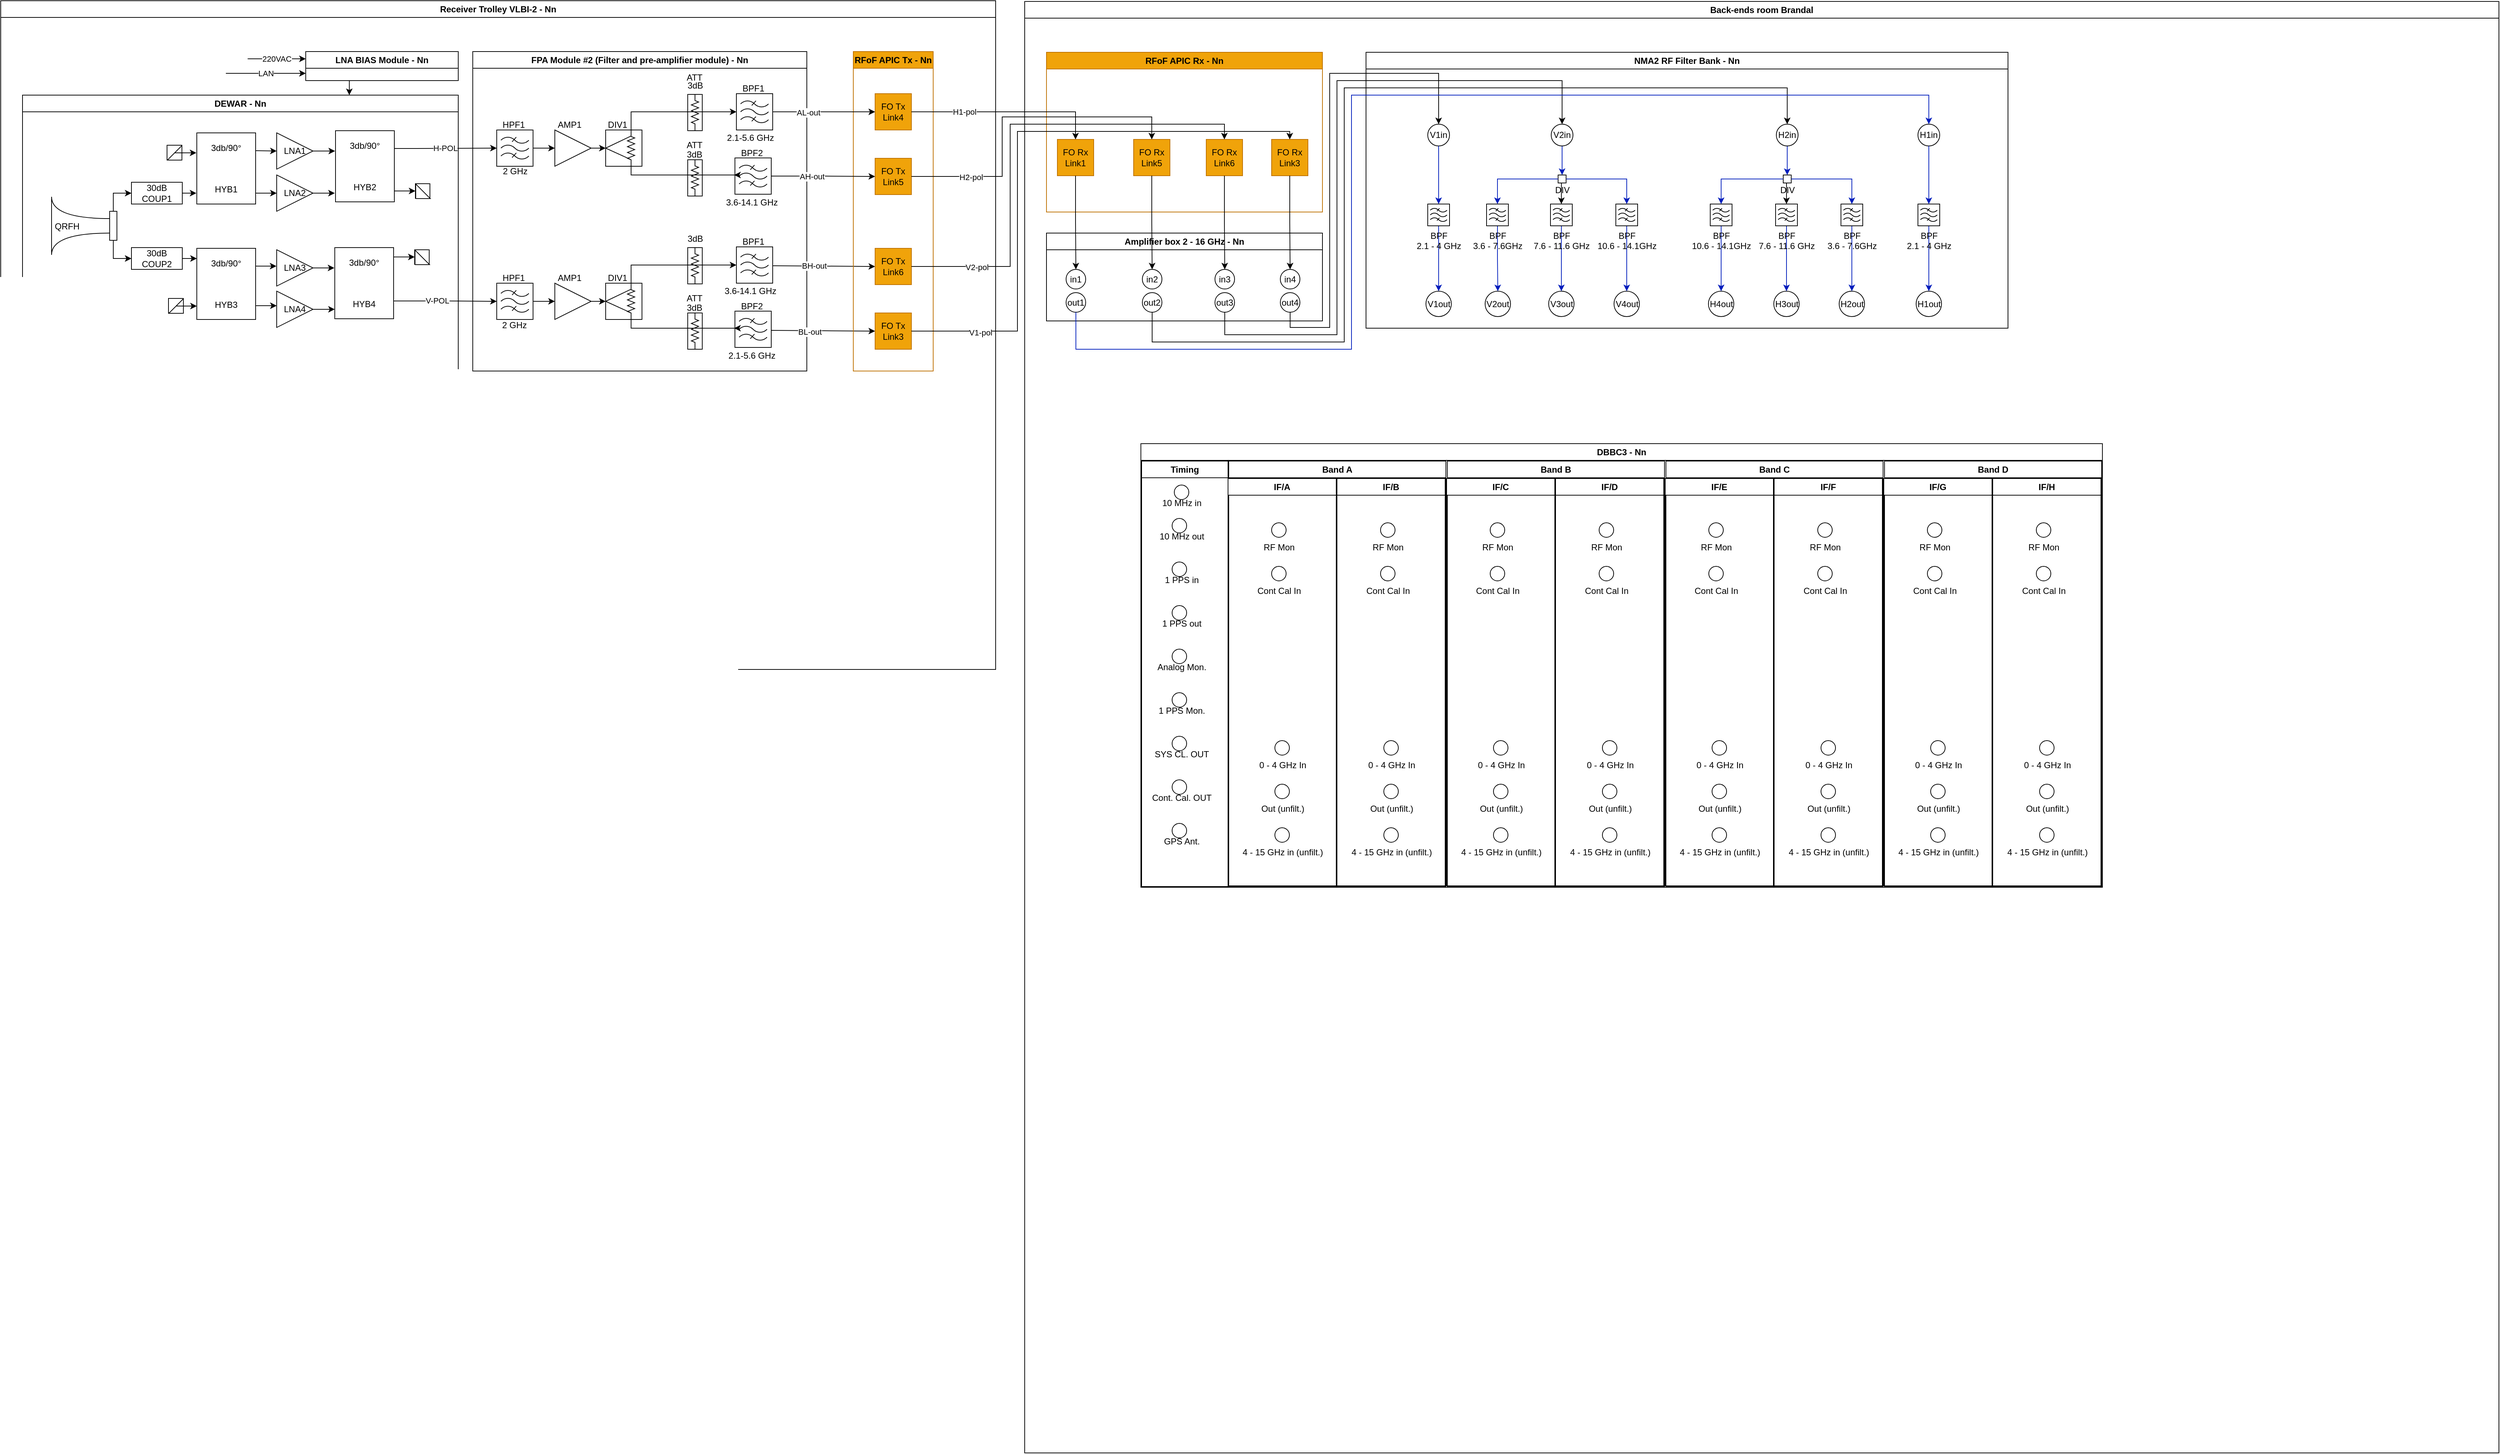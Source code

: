 <mxfile version="28.0.7">
  <diagram name="Page-1" id="zuOh0gFXci9iEd-Isngf">
    <mxGraphModel dx="4587" dy="1102" grid="1" gridSize="10" guides="1" tooltips="1" connect="1" arrows="1" fold="1" page="1" pageScale="1" pageWidth="850" pageHeight="1100" math="0" shadow="0">
      <root>
        <mxCell id="0" />
        <mxCell id="1" parent="0" />
        <mxCell id="nRKNMtCE4UJZil_roKws-1" value="Receiver Trolley VLBI-2 - Nn" style="swimlane;whiteSpace=wrap;html=1;" parent="1" vertex="1">
          <mxGeometry x="-1680" y="40" width="1370" height="921" as="geometry" />
        </mxCell>
        <mxCell id="nRKNMtCE4UJZil_roKws-2" value="LNA BIAS Module - Nn" style="swimlane;whiteSpace=wrap;html=1;" parent="nRKNMtCE4UJZil_roKws-1" vertex="1">
          <mxGeometry x="420" y="70" width="210" height="40" as="geometry" />
        </mxCell>
        <mxCell id="nRKNMtCE4UJZil_roKws-4" value="LAN" style="endArrow=classic;html=1;rounded=0;entryX=0;entryY=0.75;entryDx=0;entryDy=0;" parent="nRKNMtCE4UJZil_roKws-1" target="nRKNMtCE4UJZil_roKws-2" edge="1">
          <mxGeometry width="50" height="50" relative="1" as="geometry">
            <mxPoint x="310" y="100" as="sourcePoint" />
            <mxPoint x="380" y="100" as="targetPoint" />
          </mxGeometry>
        </mxCell>
        <mxCell id="nRKNMtCE4UJZil_roKws-69" value="FPA Module #2 (Filter and pre-amplifier module) - Nn" style="swimlane;whiteSpace=wrap;html=1;" parent="nRKNMtCE4UJZil_roKws-1" vertex="1">
          <mxGeometry x="650" y="70" width="460" height="440" as="geometry" />
        </mxCell>
        <mxCell id="nRKNMtCE4UJZil_roKws-97" style="edgeStyle=orthogonalEdgeStyle;rounded=0;orthogonalLoop=1;jettySize=auto;html=1;exitX=1;exitY=0.5;exitDx=0;exitDy=0;exitPerimeter=0;entryX=0;entryY=0.5;entryDx=0;entryDy=0;strokeColor=light-dark(#000000,#007FFF);" parent="nRKNMtCE4UJZil_roKws-69" source="nRKNMtCE4UJZil_roKws-70" target="nRKNMtCE4UJZil_roKws-76" edge="1">
          <mxGeometry relative="1" as="geometry" />
        </mxCell>
        <mxCell id="nRKNMtCE4UJZil_roKws-70" value="" style="verticalLabelPosition=bottom;shadow=0;dashed=0;align=center;html=1;verticalAlign=top;shape=mxgraph.electrical.abstract.filter;rotation=0;" parent="nRKNMtCE4UJZil_roKws-69" vertex="1">
          <mxGeometry x="33" y="108" width="50" height="50" as="geometry" />
        </mxCell>
        <mxCell id="nRKNMtCE4UJZil_roKws-72" value="" style="whiteSpace=wrap;html=1;aspect=fixed;rotation=0;" parent="nRKNMtCE4UJZil_roKws-69" vertex="1">
          <mxGeometry x="183" y="108" width="50" height="50" as="geometry" />
        </mxCell>
        <mxCell id="nRKNMtCE4UJZil_roKws-71" value="" style="pointerEvents=1;verticalLabelPosition=bottom;shadow=0;dashed=0;align=center;html=1;verticalAlign=top;shape=mxgraph.electrical.resistors.resistor_2;rotation=90;" parent="nRKNMtCE4UJZil_roKws-69" vertex="1">
          <mxGeometry x="193" y="128" width="50" height="10" as="geometry" />
        </mxCell>
        <mxCell id="nRKNMtCE4UJZil_roKws-73" value="" style="endArrow=none;html=1;rounded=0;exitX=0;exitY=0.5;exitDx=0;exitDy=0;entryX=0.167;entryY=0.5;entryDx=0;entryDy=0;entryPerimeter=0;" parent="nRKNMtCE4UJZil_roKws-69" source="nRKNMtCE4UJZil_roKws-72" target="nRKNMtCE4UJZil_roKws-71" edge="1">
          <mxGeometry width="50" height="50" relative="1" as="geometry">
            <mxPoint x="273" y="276" as="sourcePoint" />
            <mxPoint x="323" y="226" as="targetPoint" />
          </mxGeometry>
        </mxCell>
        <mxCell id="nRKNMtCE4UJZil_roKws-75" value="" style="endArrow=none;html=1;rounded=0;exitX=0;exitY=0.5;exitDx=0;exitDy=0;entryX=0.808;entryY=0.606;entryDx=0;entryDy=0;entryPerimeter=0;" parent="nRKNMtCE4UJZil_roKws-69" source="nRKNMtCE4UJZil_roKws-72" target="nRKNMtCE4UJZil_roKws-71" edge="1">
          <mxGeometry width="50" height="50" relative="1" as="geometry">
            <mxPoint x="183" y="190" as="sourcePoint" />
            <mxPoint x="218" y="176" as="targetPoint" />
          </mxGeometry>
        </mxCell>
        <mxCell id="nRKNMtCE4UJZil_roKws-98" style="edgeStyle=orthogonalEdgeStyle;rounded=0;orthogonalLoop=1;jettySize=auto;html=1;exitX=1;exitY=0.5;exitDx=0;exitDy=0;entryX=0;entryY=0.5;entryDx=0;entryDy=0;strokeColor=light-dark(#000000,#007FFF);" parent="nRKNMtCE4UJZil_roKws-69" source="nRKNMtCE4UJZil_roKws-76" target="nRKNMtCE4UJZil_roKws-72" edge="1">
          <mxGeometry relative="1" as="geometry" />
        </mxCell>
        <mxCell id="nRKNMtCE4UJZil_roKws-76" value="" style="triangle;whiteSpace=wrap;html=1;" parent="nRKNMtCE4UJZil_roKws-69" vertex="1">
          <mxGeometry x="113" y="108" width="50" height="50" as="geometry" />
        </mxCell>
        <mxCell id="nRKNMtCE4UJZil_roKws-77" value="HPF1" style="text;html=1;align=center;verticalAlign=middle;resizable=0;points=[];autosize=1;strokeColor=none;fillColor=none;" parent="nRKNMtCE4UJZil_roKws-69" vertex="1">
          <mxGeometry x="31" y="86" width="50" height="30" as="geometry" />
        </mxCell>
        <mxCell id="nRKNMtCE4UJZil_roKws-78" value="AMP1" style="text;html=1;align=center;verticalAlign=middle;resizable=0;points=[];autosize=1;strokeColor=none;fillColor=none;" parent="nRKNMtCE4UJZil_roKws-69" vertex="1">
          <mxGeometry x="103" y="86" width="60" height="30" as="geometry" />
        </mxCell>
        <mxCell id="nRKNMtCE4UJZil_roKws-79" value="DIV1" style="text;html=1;align=center;verticalAlign=middle;resizable=0;points=[];autosize=1;strokeColor=none;fillColor=none;" parent="nRKNMtCE4UJZil_roKws-69" vertex="1">
          <mxGeometry x="174" y="86" width="50" height="30" as="geometry" />
        </mxCell>
        <mxCell id="nRKNMtCE4UJZil_roKws-83" value="ATT" style="text;html=1;align=center;verticalAlign=middle;resizable=0;points=[];autosize=1;strokeColor=none;fillColor=none;" parent="nRKNMtCE4UJZil_roKws-69" vertex="1">
          <mxGeometry x="280" y="114" width="50" height="30" as="geometry" />
        </mxCell>
        <mxCell id="nRKNMtCE4UJZil_roKws-85" value="ATT" style="text;html=1;align=center;verticalAlign=middle;resizable=0;points=[];autosize=1;strokeColor=none;fillColor=none;" parent="nRKNMtCE4UJZil_roKws-69" vertex="1">
          <mxGeometry x="280" y="21" width="50" height="30" as="geometry" />
        </mxCell>
        <mxCell id="nRKNMtCE4UJZil_roKws-86" value="" style="rounded=0;whiteSpace=wrap;html=1;" parent="nRKNMtCE4UJZil_roKws-69" vertex="1">
          <mxGeometry x="296" y="59" width="20" height="50" as="geometry" />
        </mxCell>
        <mxCell id="nRKNMtCE4UJZil_roKws-87" value="" style="pointerEvents=1;verticalLabelPosition=bottom;shadow=0;dashed=0;align=center;html=1;verticalAlign=top;shape=mxgraph.electrical.resistors.resistor_2;rotation=90;" parent="nRKNMtCE4UJZil_roKws-69" vertex="1">
          <mxGeometry x="281" y="78.5" width="50" height="10" as="geometry" />
        </mxCell>
        <mxCell id="nRKNMtCE4UJZil_roKws-88" value="3dB" style="text;html=1;align=center;verticalAlign=middle;resizable=0;points=[];autosize=1;strokeColor=none;fillColor=none;" parent="nRKNMtCE4UJZil_roKws-69" vertex="1">
          <mxGeometry x="281" y="32" width="50" height="30" as="geometry" />
        </mxCell>
        <mxCell id="nRKNMtCE4UJZil_roKws-81" value="" style="rounded=0;whiteSpace=wrap;html=1;" parent="nRKNMtCE4UJZil_roKws-69" vertex="1">
          <mxGeometry x="296" y="149" width="20" height="50" as="geometry" />
        </mxCell>
        <mxCell id="nRKNMtCE4UJZil_roKws-82" value="" style="pointerEvents=1;verticalLabelPosition=bottom;shadow=0;dashed=0;align=center;html=1;verticalAlign=top;shape=mxgraph.electrical.resistors.resistor_2;rotation=90;" parent="nRKNMtCE4UJZil_roKws-69" vertex="1">
          <mxGeometry x="281" y="168.5" width="50" height="10" as="geometry" />
        </mxCell>
        <mxCell id="nRKNMtCE4UJZil_roKws-84" value="3dB" style="text;html=1;align=center;verticalAlign=middle;resizable=0;points=[];autosize=1;strokeColor=none;fillColor=none;" parent="nRKNMtCE4UJZil_roKws-69" vertex="1">
          <mxGeometry x="280" y="127" width="50" height="30" as="geometry" />
        </mxCell>
        <mxCell id="nRKNMtCE4UJZil_roKws-101" value="2.1-5.6 GHz" style="text;html=1;align=center;verticalAlign=middle;resizable=0;points=[];autosize=1;strokeColor=none;fillColor=none;" parent="nRKNMtCE4UJZil_roKws-69" vertex="1">
          <mxGeometry x="337" y="104" width="90" height="30" as="geometry" />
        </mxCell>
        <mxCell id="nRKNMtCE4UJZil_roKws-102" value="3.6-14.1 GHz" style="text;html=1;align=center;verticalAlign=middle;resizable=0;points=[];autosize=1;strokeColor=none;fillColor=none;" parent="nRKNMtCE4UJZil_roKws-69" vertex="1">
          <mxGeometry x="339" y="192.5" width="90" height="30" as="geometry" />
        </mxCell>
        <mxCell id="nRKNMtCE4UJZil_roKws-103" value="" style="verticalLabelPosition=bottom;shadow=0;dashed=0;align=center;html=1;verticalAlign=top;shape=mxgraph.electrical.abstract.filter;rotation=0;" parent="nRKNMtCE4UJZil_roKws-69" vertex="1">
          <mxGeometry x="361" y="146.5" width="50" height="50" as="geometry" />
        </mxCell>
        <mxCell id="nRKNMtCE4UJZil_roKws-104" value="BPF2" style="text;html=1;align=center;verticalAlign=middle;resizable=0;points=[];autosize=1;strokeColor=none;fillColor=none;" parent="nRKNMtCE4UJZil_roKws-69" vertex="1">
          <mxGeometry x="359" y="124.5" width="50" height="30" as="geometry" />
        </mxCell>
        <mxCell id="nRKNMtCE4UJZil_roKws-99" value="" style="verticalLabelPosition=bottom;shadow=0;dashed=0;align=center;html=1;verticalAlign=top;shape=mxgraph.electrical.abstract.filter;rotation=0;" parent="nRKNMtCE4UJZil_roKws-69" vertex="1">
          <mxGeometry x="363" y="58" width="50" height="50" as="geometry" />
        </mxCell>
        <mxCell id="nRKNMtCE4UJZil_roKws-100" value="BPF1" style="text;html=1;align=center;verticalAlign=middle;resizable=0;points=[];autosize=1;strokeColor=none;fillColor=none;" parent="nRKNMtCE4UJZil_roKws-69" vertex="1">
          <mxGeometry x="361" y="36" width="50" height="30" as="geometry" />
        </mxCell>
        <mxCell id="nRKNMtCE4UJZil_roKws-105" style="edgeStyle=orthogonalEdgeStyle;rounded=0;orthogonalLoop=1;jettySize=auto;html=1;exitX=0;exitY=0.5;exitDx=0;exitDy=0;exitPerimeter=0;entryX=0;entryY=0.5;entryDx=0;entryDy=0;entryPerimeter=0;strokeColor=light-dark(#000000,#007FFF);" parent="nRKNMtCE4UJZil_roKws-69" source="nRKNMtCE4UJZil_roKws-71" target="nRKNMtCE4UJZil_roKws-99" edge="1">
          <mxGeometry relative="1" as="geometry" />
        </mxCell>
        <mxCell id="nRKNMtCE4UJZil_roKws-108" style="edgeStyle=orthogonalEdgeStyle;rounded=0;orthogonalLoop=1;jettySize=auto;html=1;exitX=1;exitY=0.5;exitDx=0;exitDy=0;exitPerimeter=0;strokeColor=light-dark(#000000,#007FFF);" parent="nRKNMtCE4UJZil_roKws-69" source="nRKNMtCE4UJZil_roKws-71" edge="1">
          <mxGeometry relative="1" as="geometry">
            <mxPoint x="360" y="170" as="targetPoint" />
            <Array as="points">
              <mxPoint x="218" y="170" />
              <mxPoint x="361" y="170" />
            </Array>
          </mxGeometry>
        </mxCell>
        <mxCell id="nRKNMtCE4UJZil_roKws-112" style="edgeStyle=orthogonalEdgeStyle;rounded=0;orthogonalLoop=1;jettySize=auto;html=1;exitX=1;exitY=0.5;exitDx=0;exitDy=0;exitPerimeter=0;entryX=0;entryY=0.5;entryDx=0;entryDy=0;strokeColor=light-dark(#000000,#007FFF);" parent="nRKNMtCE4UJZil_roKws-69" source="nRKNMtCE4UJZil_roKws-113" target="nRKNMtCE4UJZil_roKws-119" edge="1">
          <mxGeometry relative="1" as="geometry" />
        </mxCell>
        <mxCell id="nRKNMtCE4UJZil_roKws-113" value="" style="verticalLabelPosition=bottom;shadow=0;dashed=0;align=center;html=1;verticalAlign=top;shape=mxgraph.electrical.abstract.filter;rotation=0;" parent="nRKNMtCE4UJZil_roKws-69" vertex="1">
          <mxGeometry x="33" y="319" width="50" height="50" as="geometry" />
        </mxCell>
        <mxCell id="nRKNMtCE4UJZil_roKws-114" value="" style="whiteSpace=wrap;html=1;aspect=fixed;rotation=0;" parent="nRKNMtCE4UJZil_roKws-69" vertex="1">
          <mxGeometry x="183" y="319" width="50" height="50" as="geometry" />
        </mxCell>
        <mxCell id="nRKNMtCE4UJZil_roKws-115" value="" style="pointerEvents=1;verticalLabelPosition=bottom;shadow=0;dashed=0;align=center;html=1;verticalAlign=top;shape=mxgraph.electrical.resistors.resistor_2;rotation=90;" parent="nRKNMtCE4UJZil_roKws-69" vertex="1">
          <mxGeometry x="193" y="339" width="50" height="10" as="geometry" />
        </mxCell>
        <mxCell id="nRKNMtCE4UJZil_roKws-116" value="" style="endArrow=none;html=1;rounded=0;exitX=0;exitY=0.5;exitDx=0;exitDy=0;entryX=0.167;entryY=0.5;entryDx=0;entryDy=0;entryPerimeter=0;" parent="nRKNMtCE4UJZil_roKws-69" source="nRKNMtCE4UJZil_roKws-114" target="nRKNMtCE4UJZil_roKws-115" edge="1">
          <mxGeometry width="50" height="50" relative="1" as="geometry">
            <mxPoint x="273" y="487" as="sourcePoint" />
            <mxPoint x="323" y="437" as="targetPoint" />
          </mxGeometry>
        </mxCell>
        <mxCell id="nRKNMtCE4UJZil_roKws-117" value="" style="endArrow=none;html=1;rounded=0;exitX=0;exitY=0.5;exitDx=0;exitDy=0;entryX=0.808;entryY=0.606;entryDx=0;entryDy=0;entryPerimeter=0;" parent="nRKNMtCE4UJZil_roKws-69" source="nRKNMtCE4UJZil_roKws-114" target="nRKNMtCE4UJZil_roKws-115" edge="1">
          <mxGeometry width="50" height="50" relative="1" as="geometry">
            <mxPoint x="183" y="401" as="sourcePoint" />
            <mxPoint x="218" y="387" as="targetPoint" />
          </mxGeometry>
        </mxCell>
        <mxCell id="nRKNMtCE4UJZil_roKws-118" style="edgeStyle=orthogonalEdgeStyle;rounded=0;orthogonalLoop=1;jettySize=auto;html=1;exitX=1;exitY=0.5;exitDx=0;exitDy=0;entryX=0;entryY=0.5;entryDx=0;entryDy=0;strokeColor=light-dark(#000000,#007FFF);" parent="nRKNMtCE4UJZil_roKws-69" source="nRKNMtCE4UJZil_roKws-119" target="nRKNMtCE4UJZil_roKws-114" edge="1">
          <mxGeometry relative="1" as="geometry" />
        </mxCell>
        <mxCell id="nRKNMtCE4UJZil_roKws-119" value="" style="triangle;whiteSpace=wrap;html=1;" parent="nRKNMtCE4UJZil_roKws-69" vertex="1">
          <mxGeometry x="113" y="319" width="50" height="50" as="geometry" />
        </mxCell>
        <mxCell id="nRKNMtCE4UJZil_roKws-120" value="HPF1" style="text;html=1;align=center;verticalAlign=middle;resizable=0;points=[];autosize=1;strokeColor=none;fillColor=none;" parent="nRKNMtCE4UJZil_roKws-69" vertex="1">
          <mxGeometry x="31" y="297" width="50" height="30" as="geometry" />
        </mxCell>
        <mxCell id="nRKNMtCE4UJZil_roKws-121" value="AMP1" style="text;html=1;align=center;verticalAlign=middle;resizable=0;points=[];autosize=1;strokeColor=none;fillColor=none;" parent="nRKNMtCE4UJZil_roKws-69" vertex="1">
          <mxGeometry x="103" y="297" width="60" height="30" as="geometry" />
        </mxCell>
        <mxCell id="nRKNMtCE4UJZil_roKws-122" value="DIV1" style="text;html=1;align=center;verticalAlign=middle;resizable=0;points=[];autosize=1;strokeColor=none;fillColor=none;" parent="nRKNMtCE4UJZil_roKws-69" vertex="1">
          <mxGeometry x="174" y="297" width="50" height="30" as="geometry" />
        </mxCell>
        <mxCell id="nRKNMtCE4UJZil_roKws-123" value="ATT" style="text;html=1;align=center;verticalAlign=middle;resizable=0;points=[];autosize=1;strokeColor=none;fillColor=none;" parent="nRKNMtCE4UJZil_roKws-69" vertex="1">
          <mxGeometry x="280" y="325" width="50" height="30" as="geometry" />
        </mxCell>
        <mxCell id="nRKNMtCE4UJZil_roKws-124" value="" style="rounded=0;whiteSpace=wrap;html=1;" parent="nRKNMtCE4UJZil_roKws-69" vertex="1">
          <mxGeometry x="296" y="270" width="20" height="50" as="geometry" />
        </mxCell>
        <mxCell id="nRKNMtCE4UJZil_roKws-125" value="" style="pointerEvents=1;verticalLabelPosition=bottom;shadow=0;dashed=0;align=center;html=1;verticalAlign=top;shape=mxgraph.electrical.resistors.resistor_2;rotation=90;" parent="nRKNMtCE4UJZil_roKws-69" vertex="1">
          <mxGeometry x="281" y="289.5" width="50" height="10" as="geometry" />
        </mxCell>
        <mxCell id="nRKNMtCE4UJZil_roKws-126" value="3dB" style="text;html=1;align=center;verticalAlign=middle;resizable=0;points=[];autosize=1;strokeColor=none;fillColor=none;" parent="nRKNMtCE4UJZil_roKws-69" vertex="1">
          <mxGeometry x="281" y="243" width="50" height="30" as="geometry" />
        </mxCell>
        <mxCell id="nRKNMtCE4UJZil_roKws-127" value="" style="rounded=0;whiteSpace=wrap;html=1;" parent="nRKNMtCE4UJZil_roKws-69" vertex="1">
          <mxGeometry x="296" y="360" width="20" height="50" as="geometry" />
        </mxCell>
        <mxCell id="nRKNMtCE4UJZil_roKws-128" value="" style="pointerEvents=1;verticalLabelPosition=bottom;shadow=0;dashed=0;align=center;html=1;verticalAlign=top;shape=mxgraph.electrical.resistors.resistor_2;rotation=90;" parent="nRKNMtCE4UJZil_roKws-69" vertex="1">
          <mxGeometry x="281" y="379.5" width="50" height="10" as="geometry" />
        </mxCell>
        <mxCell id="nRKNMtCE4UJZil_roKws-129" value="3dB" style="text;html=1;align=center;verticalAlign=middle;resizable=0;points=[];autosize=1;strokeColor=none;fillColor=none;" parent="nRKNMtCE4UJZil_roKws-69" vertex="1">
          <mxGeometry x="280" y="338" width="50" height="30" as="geometry" />
        </mxCell>
        <mxCell id="nRKNMtCE4UJZil_roKws-130" value="3.6-14.1 GHz" style="text;html=1;align=center;verticalAlign=middle;resizable=0;points=[];autosize=1;strokeColor=none;fillColor=none;" parent="nRKNMtCE4UJZil_roKws-69" vertex="1">
          <mxGeometry x="337" y="315" width="90" height="30" as="geometry" />
        </mxCell>
        <mxCell id="nRKNMtCE4UJZil_roKws-131" value="2.1-5.6 GHz" style="text;html=1;align=center;verticalAlign=middle;resizable=0;points=[];autosize=1;strokeColor=none;fillColor=none;" parent="nRKNMtCE4UJZil_roKws-69" vertex="1">
          <mxGeometry x="339" y="403.5" width="90" height="30" as="geometry" />
        </mxCell>
        <mxCell id="nRKNMtCE4UJZil_roKws-132" value="" style="verticalLabelPosition=bottom;shadow=0;dashed=0;align=center;html=1;verticalAlign=top;shape=mxgraph.electrical.abstract.filter;rotation=0;" parent="nRKNMtCE4UJZil_roKws-69" vertex="1">
          <mxGeometry x="361" y="357.5" width="50" height="50" as="geometry" />
        </mxCell>
        <mxCell id="nRKNMtCE4UJZil_roKws-133" value="BPF2" style="text;html=1;align=center;verticalAlign=middle;resizable=0;points=[];autosize=1;strokeColor=none;fillColor=none;" parent="nRKNMtCE4UJZil_roKws-69" vertex="1">
          <mxGeometry x="359" y="335.5" width="50" height="30" as="geometry" />
        </mxCell>
        <mxCell id="nRKNMtCE4UJZil_roKws-134" value="" style="verticalLabelPosition=bottom;shadow=0;dashed=0;align=center;html=1;verticalAlign=top;shape=mxgraph.electrical.abstract.filter;rotation=0;" parent="nRKNMtCE4UJZil_roKws-69" vertex="1">
          <mxGeometry x="363" y="269" width="50" height="50" as="geometry" />
        </mxCell>
        <mxCell id="nRKNMtCE4UJZil_roKws-135" value="BPF1" style="text;html=1;align=center;verticalAlign=middle;resizable=0;points=[];autosize=1;strokeColor=none;fillColor=none;" parent="nRKNMtCE4UJZil_roKws-69" vertex="1">
          <mxGeometry x="361" y="247" width="50" height="30" as="geometry" />
        </mxCell>
        <mxCell id="nRKNMtCE4UJZil_roKws-136" style="edgeStyle=orthogonalEdgeStyle;rounded=0;orthogonalLoop=1;jettySize=auto;html=1;exitX=0;exitY=0.5;exitDx=0;exitDy=0;exitPerimeter=0;entryX=0;entryY=0.5;entryDx=0;entryDy=0;entryPerimeter=0;strokeColor=light-dark(#000000,#007FFF);" parent="nRKNMtCE4UJZil_roKws-69" source="nRKNMtCE4UJZil_roKws-115" target="nRKNMtCE4UJZil_roKws-134" edge="1">
          <mxGeometry relative="1" as="geometry" />
        </mxCell>
        <mxCell id="nRKNMtCE4UJZil_roKws-137" style="edgeStyle=orthogonalEdgeStyle;rounded=0;orthogonalLoop=1;jettySize=auto;html=1;exitX=1;exitY=0.5;exitDx=0;exitDy=0;exitPerimeter=0;strokeColor=light-dark(#000000,#007FFF);" parent="nRKNMtCE4UJZil_roKws-69" source="nRKNMtCE4UJZil_roKws-115" edge="1">
          <mxGeometry relative="1" as="geometry">
            <mxPoint x="360" y="381" as="targetPoint" />
            <Array as="points">
              <mxPoint x="218" y="381" />
              <mxPoint x="361" y="381" />
            </Array>
          </mxGeometry>
        </mxCell>
        <mxCell id="nRKNMtCE4UJZil_roKws-139" value="2 GHz" style="text;html=1;align=center;verticalAlign=middle;resizable=0;points=[];autosize=1;strokeColor=none;fillColor=none;" parent="nRKNMtCE4UJZil_roKws-69" vertex="1">
          <mxGeometry x="27" y="361.5" width="60" height="30" as="geometry" />
        </mxCell>
        <mxCell id="nRKNMtCE4UJZil_roKws-140" style="edgeStyle=orthogonalEdgeStyle;rounded=0;orthogonalLoop=1;jettySize=auto;html=1;exitX=1;exitY=0.5;exitDx=0;exitDy=0;exitPerimeter=0;entryX=0;entryY=0.5;entryDx=0;entryDy=0;strokeColor=light-dark(#000000,#007FFF);" parent="nRKNMtCE4UJZil_roKws-1" target="gsH8v4CyxxgRTx1_KSfT-8" edge="1">
          <mxGeometry relative="1" as="geometry">
            <mxPoint x="1063" y="365" as="sourcePoint" />
            <mxPoint x="1140" y="365" as="targetPoint" />
          </mxGeometry>
        </mxCell>
        <mxCell id="KT0-w9pY_DYRxzX84fyc-4" value="BH-out" style="edgeLabel;html=1;align=center;verticalAlign=middle;resizable=0;points=[];" parent="nRKNMtCE4UJZil_roKws-140" vertex="1" connectable="0">
          <mxGeometry x="-0.199" y="1" relative="1" as="geometry">
            <mxPoint as="offset" />
          </mxGeometry>
        </mxCell>
        <mxCell id="nRKNMtCE4UJZil_roKws-143" style="edgeStyle=orthogonalEdgeStyle;rounded=0;orthogonalLoop=1;jettySize=auto;html=1;exitX=1;exitY=0.5;exitDx=0;exitDy=0;exitPerimeter=0;entryX=0;entryY=0.5;entryDx=0;entryDy=0;strokeColor=light-dark(#000000,#007FFF);" parent="nRKNMtCE4UJZil_roKws-1" target="gsH8v4CyxxgRTx1_KSfT-9" edge="1">
          <mxGeometry relative="1" as="geometry">
            <mxPoint x="1061" y="454" as="sourcePoint" />
            <mxPoint x="1140" y="454" as="targetPoint" />
          </mxGeometry>
        </mxCell>
        <mxCell id="KT0-w9pY_DYRxzX84fyc-5" value="BL-out" style="edgeLabel;html=1;align=center;verticalAlign=middle;resizable=0;points=[];" parent="nRKNMtCE4UJZil_roKws-143" vertex="1" connectable="0">
          <mxGeometry x="-0.263" y="-1" relative="1" as="geometry">
            <mxPoint as="offset" />
          </mxGeometry>
        </mxCell>
        <mxCell id="nRKNMtCE4UJZil_roKws-3" value="220VAC" style="endArrow=classic;html=1;rounded=0;entryX=0;entryY=0.5;entryDx=0;entryDy=0;" parent="1" edge="1">
          <mxGeometry width="50" height="50" relative="1" as="geometry">
            <mxPoint x="-1340" y="120" as="sourcePoint" />
            <mxPoint x="-1260" y="120" as="targetPoint" />
          </mxGeometry>
        </mxCell>
        <mxCell id="nRKNMtCE4UJZil_roKws-5" value="DEWAR - Nn" style="swimlane;whiteSpace=wrap;html=1;" parent="1" vertex="1">
          <mxGeometry x="-1650" y="170" width="600" height="380" as="geometry">
            <mxRectangle x="-960" y="310" width="80" height="30" as="alternateBounds" />
          </mxGeometry>
        </mxCell>
        <mxCell id="nRKNMtCE4UJZil_roKws-6" value="" style="endArrow=none;html=1;rounded=0;edgeStyle=orthogonalEdgeStyle;curved=1;" parent="nRKNMtCE4UJZil_roKws-5" edge="1">
          <mxGeometry width="50" height="50" relative="1" as="geometry">
            <mxPoint x="40" y="220" as="sourcePoint" />
            <mxPoint x="40" y="140" as="targetPoint" />
          </mxGeometry>
        </mxCell>
        <mxCell id="nRKNMtCE4UJZil_roKws-10" value="" style="endArrow=none;html=1;rounded=0;edgeStyle=orthogonalEdgeStyle;curved=1;" parent="nRKNMtCE4UJZil_roKws-5" edge="1">
          <mxGeometry width="50" height="50" relative="1" as="geometry">
            <mxPoint x="120" y="170" as="sourcePoint" />
            <mxPoint x="40" y="140" as="targetPoint" />
            <Array as="points">
              <mxPoint x="120" y="170" />
              <mxPoint x="40" y="170" />
            </Array>
          </mxGeometry>
        </mxCell>
        <mxCell id="nRKNMtCE4UJZil_roKws-11" value="" style="endArrow=none;html=1;rounded=0;edgeStyle=orthogonalEdgeStyle;curved=1;" parent="nRKNMtCE4UJZil_roKws-5" edge="1">
          <mxGeometry width="50" height="50" relative="1" as="geometry">
            <mxPoint x="120" y="190" as="sourcePoint" />
            <mxPoint x="40" y="220" as="targetPoint" />
            <Array as="points">
              <mxPoint x="120" y="190" />
              <mxPoint x="40" y="190" />
            </Array>
          </mxGeometry>
        </mxCell>
        <mxCell id="nRKNMtCE4UJZil_roKws-18" value="" style="whiteSpace=wrap;html=1;aspect=fixed;rotation=0;" parent="nRKNMtCE4UJZil_roKws-5" vertex="1">
          <mxGeometry x="199" y="69" width="20" height="20" as="geometry" />
        </mxCell>
        <mxCell id="nRKNMtCE4UJZil_roKws-21" value="" style="verticalLabelPosition=bottom;verticalAlign=top;html=1;shape=mxgraph.basic.orthogonal_triangle;rotation=-90;fillColor=light-dark(#FFFFFF,#FFFFFF);fillStyle=solid;" parent="nRKNMtCE4UJZil_roKws-5" vertex="1">
          <mxGeometry x="199.5" y="69.5" width="20" height="20" as="geometry" />
        </mxCell>
        <mxCell id="nRKNMtCE4UJZil_roKws-31" style="edgeStyle=orthogonalEdgeStyle;rounded=0;orthogonalLoop=1;jettySize=auto;html=1;exitX=1;exitY=0.75;exitDx=0;exitDy=0;entryX=0;entryY=0.5;entryDx=0;entryDy=0;strokeColor=light-dark(#000000,#007FFF);" parent="nRKNMtCE4UJZil_roKws-5" source="nRKNMtCE4UJZil_roKws-24" target="nRKNMtCE4UJZil_roKws-30" edge="1">
          <mxGeometry relative="1" as="geometry">
            <Array as="points">
              <mxPoint x="321" y="135" />
            </Array>
          </mxGeometry>
        </mxCell>
        <mxCell id="nRKNMtCE4UJZil_roKws-33" style="edgeStyle=orthogonalEdgeStyle;rounded=0;orthogonalLoop=1;jettySize=auto;html=1;exitX=1;exitY=0.25;exitDx=0;exitDy=0;entryX=0;entryY=0.5;entryDx=0;entryDy=0;strokeColor=light-dark(#000000,#007FFF);" parent="nRKNMtCE4UJZil_roKws-5" source="nRKNMtCE4UJZil_roKws-24" target="nRKNMtCE4UJZil_roKws-29" edge="1">
          <mxGeometry relative="1" as="geometry">
            <Array as="points">
              <mxPoint x="350" y="76" />
            </Array>
          </mxGeometry>
        </mxCell>
        <mxCell id="nRKNMtCE4UJZil_roKws-24" value="&lt;div&gt;3db/90°&lt;/div&gt;&lt;div&gt;&lt;br&gt;&lt;/div&gt;&lt;div&gt;&lt;br&gt;&lt;/div&gt;&lt;div&gt;&lt;br&gt;&lt;/div&gt;&lt;div&gt;HYB1&lt;/div&gt;" style="rounded=0;whiteSpace=wrap;html=1;" parent="nRKNMtCE4UJZil_roKws-5" vertex="1">
          <mxGeometry x="240" y="52" width="81" height="98" as="geometry" />
        </mxCell>
        <mxCell id="nRKNMtCE4UJZil_roKws-25" value="&lt;div&gt;30dB&lt;/div&gt;&lt;div&gt;COUP1&lt;/div&gt;" style="rounded=0;whiteSpace=wrap;html=1;" parent="nRKNMtCE4UJZil_roKws-5" vertex="1">
          <mxGeometry x="150" y="120" width="70" height="30" as="geometry" />
        </mxCell>
        <mxCell id="nRKNMtCE4UJZil_roKws-27" style="edgeStyle=orthogonalEdgeStyle;rounded=0;orthogonalLoop=1;jettySize=auto;html=1;exitX=1;exitY=0.5;exitDx=0;exitDy=0;entryX=-0.008;entryY=0.857;entryDx=0;entryDy=0;entryPerimeter=0;strokeColor=light-dark(#000000,#007FFF);" parent="nRKNMtCE4UJZil_roKws-5" source="nRKNMtCE4UJZil_roKws-25" target="nRKNMtCE4UJZil_roKws-24" edge="1">
          <mxGeometry relative="1" as="geometry" />
        </mxCell>
        <mxCell id="nRKNMtCE4UJZil_roKws-28" style="edgeStyle=orthogonalEdgeStyle;rounded=0;orthogonalLoop=1;jettySize=auto;html=1;exitX=0.5;exitY=0.5;exitDx=0;exitDy=0;exitPerimeter=0;entryX=-0.008;entryY=0.276;entryDx=0;entryDy=0;entryPerimeter=0;strokeColor=light-dark(#000000,#007FFF);" parent="nRKNMtCE4UJZil_roKws-5" source="nRKNMtCE4UJZil_roKws-21" target="nRKNMtCE4UJZil_roKws-24" edge="1">
          <mxGeometry relative="1" as="geometry" />
        </mxCell>
        <mxCell id="nRKNMtCE4UJZil_roKws-29" value="LNA1" style="triangle;whiteSpace=wrap;html=1;" parent="nRKNMtCE4UJZil_roKws-5" vertex="1">
          <mxGeometry x="350" y="52" width="50" height="50" as="geometry" />
        </mxCell>
        <mxCell id="nRKNMtCE4UJZil_roKws-30" value="LNA2" style="triangle;whiteSpace=wrap;html=1;" parent="nRKNMtCE4UJZil_roKws-5" vertex="1">
          <mxGeometry x="350" y="110" width="50" height="50" as="geometry" />
        </mxCell>
        <mxCell id="nRKNMtCE4UJZil_roKws-54" value="&lt;div&gt;3db/90°&lt;/div&gt;&lt;div&gt;&lt;br&gt;&lt;/div&gt;&lt;div&gt;&lt;br&gt;&lt;/div&gt;&lt;div&gt;&lt;br&gt;&lt;/div&gt;&lt;div&gt;HYB4&lt;/div&gt;" style="rounded=0;whiteSpace=wrap;html=1;flipV=0;flipH=0;" parent="nRKNMtCE4UJZil_roKws-5" vertex="1">
          <mxGeometry x="430" y="210" width="81" height="98" as="geometry" />
        </mxCell>
        <mxCell id="nRKNMtCE4UJZil_roKws-51" value="LNA3" style="triangle;whiteSpace=wrap;html=1;flipV=0;flipH=0;" parent="nRKNMtCE4UJZil_roKws-5" vertex="1">
          <mxGeometry x="350" y="213" width="50" height="50" as="geometry" />
        </mxCell>
        <mxCell id="nRKNMtCE4UJZil_roKws-55" style="edgeStyle=orthogonalEdgeStyle;rounded=0;orthogonalLoop=1;jettySize=auto;html=1;exitX=1;exitY=0.5;exitDx=0;exitDy=0;entryX=-0.008;entryY=0.276;entryDx=0;entryDy=0;entryPerimeter=0;strokeColor=light-dark(#000000,#007FFF);" parent="nRKNMtCE4UJZil_roKws-5" source="nRKNMtCE4UJZil_roKws-51" target="nRKNMtCE4UJZil_roKws-54" edge="1">
          <mxGeometry relative="1" as="geometry">
            <mxPoint x="492.6" y="331.981" as="sourcePoint" />
          </mxGeometry>
        </mxCell>
        <mxCell id="nRKNMtCE4UJZil_roKws-52" value="LNA4" style="triangle;whiteSpace=wrap;html=1;flipV=0;flipH=0;" parent="nRKNMtCE4UJZil_roKws-5" vertex="1">
          <mxGeometry x="350" y="270" width="50" height="50" as="geometry" />
        </mxCell>
        <mxCell id="nRKNMtCE4UJZil_roKws-64" style="edgeStyle=orthogonalEdgeStyle;rounded=0;orthogonalLoop=1;jettySize=auto;html=1;exitX=1;exitY=0.5;exitDx=0;exitDy=0;entryX=0;entryY=0.867;entryDx=0;entryDy=0;entryPerimeter=0;strokeColor=light-dark(#000000,#007FFF);" parent="nRKNMtCE4UJZil_roKws-5" source="nRKNMtCE4UJZil_roKws-52" target="nRKNMtCE4UJZil_roKws-54" edge="1">
          <mxGeometry relative="1" as="geometry" />
        </mxCell>
        <mxCell id="nRKNMtCE4UJZil_roKws-66" style="edgeStyle=orthogonalEdgeStyle;rounded=0;orthogonalLoop=1;jettySize=auto;html=1;exitX=1;exitY=0.75;exitDx=0;exitDy=0;strokeColor=light-dark(#000000,#007FFF);" parent="nRKNMtCE4UJZil_roKws-5" source="nRKNMtCE4UJZil_roKws-47" edge="1">
          <mxGeometry relative="1" as="geometry">
            <mxPoint x="350" y="290" as="targetPoint" />
            <Array as="points">
              <mxPoint x="321" y="290" />
              <mxPoint x="350" y="290" />
            </Array>
          </mxGeometry>
        </mxCell>
        <mxCell id="nRKNMtCE4UJZil_roKws-47" value="&lt;div&gt;3db/90°&lt;/div&gt;&lt;div&gt;&lt;br&gt;&lt;/div&gt;&lt;div&gt;&lt;br&gt;&lt;/div&gt;&lt;div&gt;&lt;br&gt;&lt;/div&gt;&lt;div&gt;HYB3&lt;/div&gt;" style="rounded=0;whiteSpace=wrap;html=1;flipV=0;flipH=0;" parent="nRKNMtCE4UJZil_roKws-5" vertex="1">
          <mxGeometry x="240" y="211" width="81" height="98" as="geometry" />
        </mxCell>
        <mxCell id="nRKNMtCE4UJZil_roKws-65" style="edgeStyle=orthogonalEdgeStyle;rounded=0;orthogonalLoop=1;jettySize=auto;html=1;exitX=1;exitY=0.25;exitDx=0;exitDy=0;entryX=-0.009;entryY=0.44;entryDx=0;entryDy=0;entryPerimeter=0;strokeColor=light-dark(#000000,#007FFF);" parent="nRKNMtCE4UJZil_roKws-5" source="nRKNMtCE4UJZil_roKws-47" target="nRKNMtCE4UJZil_roKws-51" edge="1">
          <mxGeometry relative="1" as="geometry" />
        </mxCell>
        <mxCell id="nRKNMtCE4UJZil_roKws-48" value="&lt;div&gt;30dB&lt;/div&gt;&lt;div&gt;COUP2&lt;/div&gt;" style="rounded=0;whiteSpace=wrap;html=1;flipV=0;flipH=0;" parent="nRKNMtCE4UJZil_roKws-5" vertex="1">
          <mxGeometry x="150" y="210" width="70" height="30" as="geometry" />
        </mxCell>
        <mxCell id="nRKNMtCE4UJZil_roKws-67" style="edgeStyle=orthogonalEdgeStyle;rounded=0;orthogonalLoop=1;jettySize=auto;html=1;exitX=1;exitY=0.5;exitDx=0;exitDy=0;entryX=0;entryY=0.144;entryDx=0;entryDy=0;entryPerimeter=0;strokeColor=light-dark(#000000,#007FFF);" parent="nRKNMtCE4UJZil_roKws-5" source="nRKNMtCE4UJZil_roKws-48" target="nRKNMtCE4UJZil_roKws-47" edge="1">
          <mxGeometry relative="1" as="geometry" />
        </mxCell>
        <mxCell id="nRKNMtCE4UJZil_roKws-12" value="QRFH" style="text;html=1;align=center;verticalAlign=middle;resizable=0;points=[];autosize=1;strokeColor=none;fillColor=none;" parent="1" vertex="1">
          <mxGeometry x="-1619" y="336" width="60" height="30" as="geometry" />
        </mxCell>
        <mxCell id="nRKNMtCE4UJZil_roKws-26" style="edgeStyle=orthogonalEdgeStyle;rounded=0;orthogonalLoop=1;jettySize=auto;html=1;exitX=0.5;exitY=0;exitDx=0;exitDy=0;entryX=0;entryY=0.5;entryDx=0;entryDy=0;strokeColor=light-dark(#000000,#007FFF);" parent="1" source="nRKNMtCE4UJZil_roKws-14" target="nRKNMtCE4UJZil_roKws-25" edge="1">
          <mxGeometry relative="1" as="geometry">
            <Array as="points">
              <mxPoint x="-1525" y="305" />
            </Array>
          </mxGeometry>
        </mxCell>
        <mxCell id="nRKNMtCE4UJZil_roKws-111" style="edgeStyle=orthogonalEdgeStyle;rounded=0;orthogonalLoop=1;jettySize=auto;html=1;exitX=0.5;exitY=1;exitDx=0;exitDy=0;entryX=0;entryY=0.5;entryDx=0;entryDy=0;strokeColor=light-dark(#000000,#007FFF);" parent="1" source="nRKNMtCE4UJZil_roKws-14" target="nRKNMtCE4UJZil_roKws-48" edge="1">
          <mxGeometry relative="1" as="geometry">
            <Array as="points">
              <mxPoint x="-1525" y="395" />
            </Array>
          </mxGeometry>
        </mxCell>
        <mxCell id="nRKNMtCE4UJZil_roKws-14" value="" style="rounded=0;whiteSpace=wrap;html=1;" parent="1" vertex="1">
          <mxGeometry x="-1530" y="330" width="10" height="40" as="geometry" />
        </mxCell>
        <mxCell id="nRKNMtCE4UJZil_roKws-34" style="edgeStyle=orthogonalEdgeStyle;rounded=0;orthogonalLoop=1;jettySize=auto;html=1;exitX=1;exitY=0.75;exitDx=0;exitDy=0;entryX=0;entryY=0.5;entryDx=0;entryDy=0;strokeColor=light-dark(#000000,#007FFF);" parent="1" source="nRKNMtCE4UJZil_roKws-36" edge="1">
          <mxGeometry relative="1" as="geometry">
            <mxPoint x="-1109" y="302" as="targetPoint" />
            <Array as="points">
              <mxPoint x="-1138" y="302" />
            </Array>
          </mxGeometry>
        </mxCell>
        <mxCell id="nRKNMtCE4UJZil_roKws-35" value="H-POL" style="edgeStyle=orthogonalEdgeStyle;rounded=0;orthogonalLoop=1;jettySize=auto;html=1;exitX=1;exitY=0.25;exitDx=0;exitDy=0;entryX=0;entryY=0.5;entryDx=0;entryDy=0;entryPerimeter=0;strokeColor=light-dark(#000000,#007FFF);" parent="1" source="nRKNMtCE4UJZil_roKws-36" target="nRKNMtCE4UJZil_roKws-70" edge="1">
          <mxGeometry relative="1" as="geometry">
            <mxPoint x="-1010" y="244" as="targetPoint" />
            <Array as="points">
              <mxPoint x="-1109" y="244" />
            </Array>
          </mxGeometry>
        </mxCell>
        <mxCell id="nRKNMtCE4UJZil_roKws-36" value="&lt;div&gt;3db/90°&lt;/div&gt;&lt;div&gt;&lt;br&gt;&lt;/div&gt;&lt;div&gt;&lt;br&gt;&lt;/div&gt;&lt;div&gt;&lt;br&gt;&lt;/div&gt;&lt;div&gt;HYB2&lt;/div&gt;" style="rounded=0;whiteSpace=wrap;html=1;" parent="1" vertex="1">
          <mxGeometry x="-1219" y="219" width="81" height="98" as="geometry" />
        </mxCell>
        <mxCell id="nRKNMtCE4UJZil_roKws-38" style="edgeStyle=orthogonalEdgeStyle;rounded=0;orthogonalLoop=1;jettySize=auto;html=1;exitX=1;exitY=0.5;exitDx=0;exitDy=0;entryX=-0.008;entryY=0.276;entryDx=0;entryDy=0;entryPerimeter=0;strokeColor=light-dark(#000000,#007FFF);" parent="1" source="nRKNMtCE4UJZil_roKws-29" target="nRKNMtCE4UJZil_roKws-36" edge="1">
          <mxGeometry relative="1" as="geometry">
            <mxPoint x="-1249" y="247" as="sourcePoint" />
          </mxGeometry>
        </mxCell>
        <mxCell id="nRKNMtCE4UJZil_roKws-39" style="edgeStyle=orthogonalEdgeStyle;rounded=0;orthogonalLoop=1;jettySize=auto;html=1;exitX=1;exitY=0.5;exitDx=0;exitDy=0;strokeColor=light-dark(#000000,#007FFF);" parent="1" source="nRKNMtCE4UJZil_roKws-30" edge="1">
          <mxGeometry relative="1" as="geometry">
            <mxPoint x="-1270" y="351" as="sourcePoint" />
            <mxPoint x="-1220" y="305" as="targetPoint" />
            <Array as="points">
              <mxPoint x="-1240" y="305" />
              <mxPoint x="-1240" y="305" />
            </Array>
          </mxGeometry>
        </mxCell>
        <mxCell id="nRKNMtCE4UJZil_roKws-40" value="" style="whiteSpace=wrap;html=1;aspect=fixed;rotation=0;" parent="1" vertex="1">
          <mxGeometry x="-1109" y="292" width="20" height="20" as="geometry" />
        </mxCell>
        <mxCell id="nRKNMtCE4UJZil_roKws-41" value="" style="verticalLabelPosition=bottom;verticalAlign=top;html=1;shape=mxgraph.basic.orthogonal_triangle;rotation=0;fillColor=light-dark(#FFFFFF,#FFFFFF);fillStyle=solid;" parent="1" vertex="1">
          <mxGeometry x="-1108.5" y="292.5" width="20" height="20" as="geometry" />
        </mxCell>
        <mxCell id="nRKNMtCE4UJZil_roKws-42" style="edgeStyle=orthogonalEdgeStyle;rounded=0;orthogonalLoop=1;jettySize=auto;html=1;exitX=0.25;exitY=1;exitDx=0;exitDy=0;entryX=0.75;entryY=0;entryDx=0;entryDy=0;" parent="1" source="nRKNMtCE4UJZil_roKws-2" target="nRKNMtCE4UJZil_roKws-5" edge="1">
          <mxGeometry relative="1" as="geometry" />
        </mxCell>
        <mxCell id="nRKNMtCE4UJZil_roKws-43" value="" style="whiteSpace=wrap;html=1;aspect=fixed;rotation=0;flipV=0;flipH=0;" parent="1" vertex="1">
          <mxGeometry x="-1449" y="450" width="20" height="20" as="geometry" />
        </mxCell>
        <mxCell id="nRKNMtCE4UJZil_roKws-44" value="" style="verticalLabelPosition=bottom;verticalAlign=top;html=1;shape=mxgraph.basic.orthogonal_triangle;rotation=-90;fillColor=light-dark(#FFFFFF,#FFFFFF);fillStyle=solid;flipV=0;flipH=0;" parent="1" vertex="1">
          <mxGeometry x="-1448.5" y="450.5" width="20" height="20" as="geometry" />
        </mxCell>
        <mxCell id="nRKNMtCE4UJZil_roKws-57" value="" style="whiteSpace=wrap;html=1;aspect=fixed;rotation=0;flipV=0;flipH=0;" parent="1" vertex="1">
          <mxGeometry x="-1110" y="383" width="20" height="20" as="geometry" />
        </mxCell>
        <mxCell id="nRKNMtCE4UJZil_roKws-58" value="" style="verticalLabelPosition=bottom;verticalAlign=top;html=1;shape=mxgraph.basic.orthogonal_triangle;rotation=0;fillColor=light-dark(#FFFFFF,#FFFFFF);fillStyle=solid;flipV=0;flipH=0;" parent="1" vertex="1">
          <mxGeometry x="-1109.5" y="383.5" width="20" height="20" as="geometry" />
        </mxCell>
        <mxCell id="nRKNMtCE4UJZil_roKws-59" style="edgeStyle=orthogonalEdgeStyle;rounded=0;orthogonalLoop=1;jettySize=auto;html=1;exitX=0.997;exitY=0.132;exitDx=0;exitDy=0;entryX=0;entryY=0.5;entryDx=0;entryDy=0;strokeColor=light-dark(#000000,#007FFF);exitPerimeter=0;" parent="1" source="nRKNMtCE4UJZil_roKws-54" edge="1">
          <mxGeometry relative="1" as="geometry">
            <mxPoint x="-1110" y="393" as="targetPoint" />
            <Array as="points" />
            <mxPoint x="-1139" y="384" as="sourcePoint" />
          </mxGeometry>
        </mxCell>
        <mxCell id="nRKNMtCE4UJZil_roKws-68" style="edgeStyle=orthogonalEdgeStyle;rounded=0;orthogonalLoop=1;jettySize=auto;html=1;exitX=0.5;exitY=0.5;exitDx=0;exitDy=0;exitPerimeter=0;entryX=0;entryY=0.81;entryDx=0;entryDy=0;entryPerimeter=0;strokeColor=light-dark(#000000,#007FFF);" parent="1" source="nRKNMtCE4UJZil_roKws-44" target="nRKNMtCE4UJZil_roKws-47" edge="1">
          <mxGeometry relative="1" as="geometry" />
        </mxCell>
        <mxCell id="nRKNMtCE4UJZil_roKws-138" value="2 GHz" style="text;html=1;align=center;verticalAlign=middle;resizable=0;points=[];autosize=1;strokeColor=none;fillColor=none;" parent="1" vertex="1">
          <mxGeometry x="-1002" y="260" width="60" height="30" as="geometry" />
        </mxCell>
        <mxCell id="nRKNMtCE4UJZil_roKws-62" style="edgeStyle=orthogonalEdgeStyle;rounded=0;orthogonalLoop=1;jettySize=auto;html=1;exitX=1;exitY=0.75;exitDx=0;exitDy=0;entryX=0;entryY=0.5;entryDx=0;entryDy=0;entryPerimeter=0;strokeColor=light-dark(#000000,#007FFF);" parent="1" source="nRKNMtCE4UJZil_roKws-54" target="nRKNMtCE4UJZil_roKws-113" edge="1">
          <mxGeometry relative="1" as="geometry">
            <mxPoint x="-1010" y="453.667" as="targetPoint" />
          </mxGeometry>
        </mxCell>
        <mxCell id="nRKNMtCE4UJZil_roKws-63" value="V-POL" style="edgeLabel;html=1;align=center;verticalAlign=middle;resizable=0;points=[];" parent="nRKNMtCE4UJZil_roKws-62" vertex="1" connectable="0">
          <mxGeometry x="-0.162" y="1" relative="1" as="geometry">
            <mxPoint as="offset" />
          </mxGeometry>
        </mxCell>
        <mxCell id="gsH8v4CyxxgRTx1_KSfT-1" value="RFoF APIC Tx - Nn" style="swimlane;whiteSpace=wrap;html=1;fillColor=#f0a30a;fontColor=#000000;strokeColor=#BD7000;" parent="1" vertex="1">
          <mxGeometry x="-506" y="110" width="110" height="440" as="geometry" />
        </mxCell>
        <mxCell id="gsH8v4CyxxgRTx1_KSfT-6" value="&lt;div&gt;FO Tx&lt;/div&gt;&lt;div&gt;Link4&lt;/div&gt;" style="whiteSpace=wrap;html=1;aspect=fixed;rotation=0;fillColor=#f0a30a;fontColor=#000000;strokeColor=#BD7000;" parent="gsH8v4CyxxgRTx1_KSfT-1" vertex="1">
          <mxGeometry x="30" y="58" width="50" height="50" as="geometry" />
        </mxCell>
        <mxCell id="gsH8v4CyxxgRTx1_KSfT-7" value="&lt;div&gt;FO Tx&lt;/div&gt;&lt;div&gt;Link5&lt;/div&gt;" style="whiteSpace=wrap;html=1;aspect=fixed;rotation=0;fillColor=#f0a30a;fontColor=#000000;strokeColor=#BD7000;" parent="gsH8v4CyxxgRTx1_KSfT-1" vertex="1">
          <mxGeometry x="30" y="147" width="50" height="50" as="geometry" />
        </mxCell>
        <mxCell id="gsH8v4CyxxgRTx1_KSfT-8" value="&lt;div&gt;FO Tx&lt;/div&gt;&lt;div&gt;Link6&lt;/div&gt;" style="whiteSpace=wrap;html=1;aspect=fixed;rotation=0;fillColor=#f0a30a;fontColor=#000000;strokeColor=#BD7000;" parent="gsH8v4CyxxgRTx1_KSfT-1" vertex="1">
          <mxGeometry x="30" y="271" width="50" height="50" as="geometry" />
        </mxCell>
        <mxCell id="gsH8v4CyxxgRTx1_KSfT-9" value="&lt;div&gt;FO Tx&lt;/div&gt;&lt;div&gt;Link3&lt;/div&gt;" style="whiteSpace=wrap;html=1;aspect=fixed;rotation=0;fillColor=#f0a30a;fontColor=#000000;strokeColor=#BD7000;" parent="gsH8v4CyxxgRTx1_KSfT-1" vertex="1">
          <mxGeometry x="30" y="360" width="50" height="50" as="geometry" />
        </mxCell>
        <mxCell id="nRKNMtCE4UJZil_roKws-109" style="edgeStyle=orthogonalEdgeStyle;rounded=0;orthogonalLoop=1;jettySize=auto;html=1;exitX=1;exitY=0.5;exitDx=0;exitDy=0;exitPerimeter=0;entryX=0;entryY=0.5;entryDx=0;entryDy=0;strokeColor=light-dark(#000000,#007FFF);" parent="1" source="nRKNMtCE4UJZil_roKws-99" target="gsH8v4CyxxgRTx1_KSfT-6" edge="1">
          <mxGeometry relative="1" as="geometry">
            <mxPoint x="-540" y="193" as="targetPoint" />
          </mxGeometry>
        </mxCell>
        <mxCell id="KT0-w9pY_DYRxzX84fyc-3" value="AL-out" style="edgeLabel;html=1;align=center;verticalAlign=middle;resizable=0;points=[];" parent="nRKNMtCE4UJZil_roKws-109" vertex="1" connectable="0">
          <mxGeometry x="-0.303" y="-1" relative="1" as="geometry">
            <mxPoint as="offset" />
          </mxGeometry>
        </mxCell>
        <mxCell id="gsH8v4CyxxgRTx1_KSfT-10" value="Back-ends room Brandal" style="swimlane;whiteSpace=wrap;html=1;" parent="1" vertex="1">
          <mxGeometry x="-270" y="41" width="2030" height="1999" as="geometry" />
        </mxCell>
        <mxCell id="gsH8v4CyxxgRTx1_KSfT-15" value="RFoF APIC Rx - Nn" style="swimlane;whiteSpace=wrap;html=1;fillColor=#f0a30a;fontColor=#000000;strokeColor=#BD7000;" parent="gsH8v4CyxxgRTx1_KSfT-10" vertex="1">
          <mxGeometry x="30" y="70" width="380" height="220" as="geometry" />
        </mxCell>
        <mxCell id="gsH8v4CyxxgRTx1_KSfT-21" value="&lt;div&gt;FO Rx&lt;/div&gt;&lt;div&gt;Link1&lt;/div&gt;" style="whiteSpace=wrap;html=1;aspect=fixed;rotation=0;fillColor=#f0a30a;fontColor=#000000;strokeColor=#BD7000;" parent="gsH8v4CyxxgRTx1_KSfT-15" vertex="1">
          <mxGeometry x="15" y="120" width="50" height="50" as="geometry" />
        </mxCell>
        <mxCell id="gsH8v4CyxxgRTx1_KSfT-22" value="&lt;div&gt;FO Rx&lt;/div&gt;&lt;div&gt;Link5&lt;/div&gt;" style="whiteSpace=wrap;html=1;aspect=fixed;rotation=0;fillColor=#f0a30a;fontColor=#000000;strokeColor=#BD7000;" parent="gsH8v4CyxxgRTx1_KSfT-15" vertex="1">
          <mxGeometry x="120" y="120" width="50" height="50" as="geometry" />
        </mxCell>
        <mxCell id="gsH8v4CyxxgRTx1_KSfT-23" value="&lt;div&gt;FO Rx&lt;/div&gt;&lt;div&gt;Link6&lt;/div&gt;" style="whiteSpace=wrap;html=1;aspect=fixed;rotation=0;fillColor=#f0a30a;fontColor=#000000;strokeColor=#BD7000;" parent="gsH8v4CyxxgRTx1_KSfT-15" vertex="1">
          <mxGeometry x="220" y="120" width="50" height="50" as="geometry" />
        </mxCell>
        <mxCell id="gsH8v4CyxxgRTx1_KSfT-24" value="&lt;div&gt;FO Rx&lt;/div&gt;&lt;div&gt;Link3&lt;/div&gt;" style="whiteSpace=wrap;html=1;aspect=fixed;rotation=0;fillColor=#f0a30a;fontColor=#000000;strokeColor=#BD7000;" parent="gsH8v4CyxxgRTx1_KSfT-15" vertex="1">
          <mxGeometry x="310" y="120" width="50" height="50" as="geometry" />
        </mxCell>
        <mxCell id="gsH8v4CyxxgRTx1_KSfT-31" value="Amplifier box 2 - 16 GHz - Nn" style="swimlane;whiteSpace=wrap;html=1;" parent="gsH8v4CyxxgRTx1_KSfT-10" vertex="1">
          <mxGeometry x="30" y="319" width="380" height="121" as="geometry" />
        </mxCell>
        <mxCell id="gsH8v4CyxxgRTx1_KSfT-32" value="in1" style="ellipse;whiteSpace=wrap;html=1;aspect=fixed;rotation=0;" parent="gsH8v4CyxxgRTx1_KSfT-31" vertex="1">
          <mxGeometry x="27" y="50" width="27" height="27" as="geometry" />
        </mxCell>
        <mxCell id="gsH8v4CyxxgRTx1_KSfT-33" value="in2" style="ellipse;whiteSpace=wrap;html=1;aspect=fixed;" parent="gsH8v4CyxxgRTx1_KSfT-31" vertex="1">
          <mxGeometry x="132" y="50" width="27" height="27" as="geometry" />
        </mxCell>
        <mxCell id="gsH8v4CyxxgRTx1_KSfT-34" value="in3" style="ellipse;whiteSpace=wrap;html=1;aspect=fixed;rotation=0;" parent="gsH8v4CyxxgRTx1_KSfT-31" vertex="1">
          <mxGeometry x="232" y="50" width="27" height="27" as="geometry" />
        </mxCell>
        <mxCell id="gsH8v4CyxxgRTx1_KSfT-35" value="in4" style="ellipse;whiteSpace=wrap;html=1;aspect=fixed;rotation=0;" parent="gsH8v4CyxxgRTx1_KSfT-31" vertex="1">
          <mxGeometry x="322" y="50" width="27" height="27" as="geometry" />
        </mxCell>
        <mxCell id="gsH8v4CyxxgRTx1_KSfT-40" value="out1" style="ellipse;whiteSpace=wrap;html=1;aspect=fixed;" parent="gsH8v4CyxxgRTx1_KSfT-31" vertex="1">
          <mxGeometry x="27" y="82" width="27" height="27" as="geometry" />
        </mxCell>
        <mxCell id="gsH8v4CyxxgRTx1_KSfT-41" value="out2" style="ellipse;whiteSpace=wrap;html=1;aspect=fixed;rotation=0;" parent="gsH8v4CyxxgRTx1_KSfT-31" vertex="1">
          <mxGeometry x="132" y="82" width="27" height="27" as="geometry" />
        </mxCell>
        <mxCell id="gsH8v4CyxxgRTx1_KSfT-42" value="out3" style="ellipse;whiteSpace=wrap;html=1;aspect=fixed;rotation=0;" parent="gsH8v4CyxxgRTx1_KSfT-31" vertex="1">
          <mxGeometry x="232" y="82" width="27" height="27" as="geometry" />
        </mxCell>
        <mxCell id="gsH8v4CyxxgRTx1_KSfT-43" value="out4" style="ellipse;whiteSpace=wrap;html=1;aspect=fixed;rotation=0;" parent="gsH8v4CyxxgRTx1_KSfT-31" vertex="1">
          <mxGeometry x="322" y="82" width="27" height="27" as="geometry" />
        </mxCell>
        <mxCell id="gsH8v4CyxxgRTx1_KSfT-44" value="NMA2 RF Filter Bank - Nn" style="swimlane;whiteSpace=wrap;html=1;" parent="gsH8v4CyxxgRTx1_KSfT-10" vertex="1">
          <mxGeometry x="470" y="70" width="884" height="380" as="geometry" />
        </mxCell>
        <mxCell id="F7mItK_TX8zf2Qjk9ks9-174" style="edgeStyle=orthogonalEdgeStyle;rounded=0;orthogonalLoop=1;jettySize=auto;html=1;exitX=0.5;exitY=1;exitDx=0;exitDy=0;entryX=0.5;entryY=0;entryDx=0;entryDy=0;fillColor=#0050ef;strokeColor=light-dark(#001DBC,#007FFF);" edge="1" parent="gsH8v4CyxxgRTx1_KSfT-44" source="gsH8v4CyxxgRTx1_KSfT-61" target="F7mItK_TX8zf2Qjk9ks9-164">
          <mxGeometry relative="1" as="geometry" />
        </mxCell>
        <mxCell id="gsH8v4CyxxgRTx1_KSfT-61" value="H2in" style="ellipse;whiteSpace=wrap;html=1;aspect=fixed;rotation=0;" parent="gsH8v4CyxxgRTx1_KSfT-44" vertex="1">
          <mxGeometry x="565" y="99" width="30" height="30" as="geometry" />
        </mxCell>
        <mxCell id="gsH8v4CyxxgRTx1_KSfT-62" value="H1in" style="ellipse;whiteSpace=wrap;html=1;aspect=fixed;rotation=0;" parent="gsH8v4CyxxgRTx1_KSfT-44" vertex="1">
          <mxGeometry x="760" y="99" width="30" height="30" as="geometry" />
        </mxCell>
        <mxCell id="F7mItK_TX8zf2Qjk9ks9-158" style="edgeStyle=orthogonalEdgeStyle;rounded=0;orthogonalLoop=1;jettySize=auto;html=1;exitX=0.5;exitY=1;exitDx=0;exitDy=0;exitPerimeter=0;entryX=0.5;entryY=0;entryDx=0;entryDy=0;fillColor=#0050ef;strokeColor=light-dark(#001DBC,#007FFF);" edge="1" parent="gsH8v4CyxxgRTx1_KSfT-44" source="F7mItK_TX8zf2Qjk9ks9-111" target="F7mItK_TX8zf2Qjk9ks9-115">
          <mxGeometry relative="1" as="geometry" />
        </mxCell>
        <mxCell id="F7mItK_TX8zf2Qjk9ks9-111" value="&lt;div&gt;BPF&lt;/div&gt;&lt;div&gt;2.1 - 4 GHz&lt;/div&gt;" style="verticalLabelPosition=bottom;shadow=0;dashed=0;align=center;html=1;verticalAlign=top;shape=mxgraph.electrical.abstract.filter;rotation=0;" vertex="1" parent="gsH8v4CyxxgRTx1_KSfT-44">
          <mxGeometry x="85" y="209" width="30" height="30" as="geometry" />
        </mxCell>
        <mxCell id="F7mItK_TX8zf2Qjk9ks9-160" style="edgeStyle=orthogonalEdgeStyle;rounded=0;orthogonalLoop=1;jettySize=auto;html=1;exitX=0.5;exitY=1;exitDx=0;exitDy=0;exitPerimeter=0;entryX=0.5;entryY=0;entryDx=0;entryDy=0;fillColor=#0050ef;strokeColor=light-dark(#001DBC,#007FFF);" edge="1" parent="gsH8v4CyxxgRTx1_KSfT-44" source="F7mItK_TX8zf2Qjk9ks9-112" target="F7mItK_TX8zf2Qjk9ks9-121">
          <mxGeometry relative="1" as="geometry" />
        </mxCell>
        <mxCell id="F7mItK_TX8zf2Qjk9ks9-112" value="&lt;div&gt;BPF&lt;/div&gt;&lt;div&gt;2.1 - 4 GHz&lt;/div&gt;" style="verticalLabelPosition=bottom;shadow=0;dashed=0;align=center;html=1;verticalAlign=top;shape=mxgraph.electrical.abstract.filter;rotation=0;" vertex="1" parent="gsH8v4CyxxgRTx1_KSfT-44">
          <mxGeometry x="760" y="209" width="30" height="30" as="geometry" />
        </mxCell>
        <mxCell id="F7mItK_TX8zf2Qjk9ks9-115" value="V1out" style="ellipse;whiteSpace=wrap;html=1;aspect=fixed;rotation=0;" vertex="1" parent="gsH8v4CyxxgRTx1_KSfT-44">
          <mxGeometry x="82.5" y="329" width="35" height="35" as="geometry" />
        </mxCell>
        <mxCell id="F7mItK_TX8zf2Qjk9ks9-116" value="V2out" style="ellipse;whiteSpace=wrap;html=1;aspect=fixed;rotation=0;" vertex="1" parent="gsH8v4CyxxgRTx1_KSfT-44">
          <mxGeometry x="164" y="329" width="35" height="35" as="geometry" />
        </mxCell>
        <mxCell id="F7mItK_TX8zf2Qjk9ks9-117" value="V3out" style="ellipse;whiteSpace=wrap;html=1;aspect=fixed;rotation=0;" vertex="1" parent="gsH8v4CyxxgRTx1_KSfT-44">
          <mxGeometry x="251.5" y="329" width="35" height="35" as="geometry" />
        </mxCell>
        <mxCell id="F7mItK_TX8zf2Qjk9ks9-118" value="V4out" style="ellipse;whiteSpace=wrap;html=1;aspect=fixed;rotation=0;" vertex="1" parent="gsH8v4CyxxgRTx1_KSfT-44">
          <mxGeometry x="341.5" y="329" width="35" height="35" as="geometry" />
        </mxCell>
        <mxCell id="F7mItK_TX8zf2Qjk9ks9-148" style="edgeStyle=orthogonalEdgeStyle;rounded=0;orthogonalLoop=1;jettySize=auto;html=1;exitX=0.5;exitY=1;exitDx=0;exitDy=0;entryX=0.5;entryY=0;entryDx=0;entryDy=0;fillColor=#0050ef;strokeColor=light-dark(#001DBC,#007FFF);" edge="1" parent="gsH8v4CyxxgRTx1_KSfT-44" source="gsH8v4CyxxgRTx1_KSfT-60" target="F7mItK_TX8zf2Qjk9ks9-149">
          <mxGeometry relative="1" as="geometry">
            <mxPoint x="305" y="159" as="targetPoint" />
          </mxGeometry>
        </mxCell>
        <mxCell id="gsH8v4CyxxgRTx1_KSfT-60" value="V2in" style="ellipse;whiteSpace=wrap;html=1;aspect=fixed;rotation=0;" parent="gsH8v4CyxxgRTx1_KSfT-44" vertex="1">
          <mxGeometry x="255" y="99" width="30" height="30" as="geometry" />
        </mxCell>
        <mxCell id="F7mItK_TX8zf2Qjk9ks9-121" value="H1out" style="ellipse;whiteSpace=wrap;html=1;aspect=fixed;rotation=0;" vertex="1" parent="gsH8v4CyxxgRTx1_KSfT-44">
          <mxGeometry x="757.5" y="329" width="35" height="35" as="geometry" />
        </mxCell>
        <mxCell id="F7mItK_TX8zf2Qjk9ks9-122" value="H4out" style="ellipse;whiteSpace=wrap;html=1;aspect=fixed;rotation=0;" vertex="1" parent="gsH8v4CyxxgRTx1_KSfT-44">
          <mxGeometry x="471.5" y="329" width="35" height="35" as="geometry" />
        </mxCell>
        <mxCell id="F7mItK_TX8zf2Qjk9ks9-123" value="H3out" style="ellipse;whiteSpace=wrap;html=1;aspect=fixed;rotation=0;" vertex="1" parent="gsH8v4CyxxgRTx1_KSfT-44">
          <mxGeometry x="561.5" y="329" width="35" height="35" as="geometry" />
        </mxCell>
        <mxCell id="F7mItK_TX8zf2Qjk9ks9-124" value="H2out" style="ellipse;whiteSpace=wrap;html=1;aspect=fixed;rotation=0;" vertex="1" parent="gsH8v4CyxxgRTx1_KSfT-44">
          <mxGeometry x="651.5" y="329" width="35" height="35" as="geometry" />
        </mxCell>
        <mxCell id="F7mItK_TX8zf2Qjk9ks9-149" value="&lt;div&gt;&lt;br&gt;&lt;/div&gt;&lt;div&gt;&lt;br&gt;&lt;/div&gt;&lt;div&gt;DIV&lt;/div&gt;" style="whiteSpace=wrap;html=1;aspect=fixed;" vertex="1" parent="gsH8v4CyxxgRTx1_KSfT-44">
          <mxGeometry x="264.5" y="169" width="11" height="11" as="geometry" />
        </mxCell>
        <mxCell id="F7mItK_TX8zf2Qjk9ks9-165" style="edgeStyle=orthogonalEdgeStyle;rounded=0;orthogonalLoop=1;jettySize=auto;html=1;exitX=0.5;exitY=1;exitDx=0;exitDy=0;exitPerimeter=0;entryX=0.5;entryY=0;entryDx=0;entryDy=0;fillColor=#0050ef;strokeColor=light-dark(#001DBC,#007FFF);" edge="1" parent="gsH8v4CyxxgRTx1_KSfT-44" source="F7mItK_TX8zf2Qjk9ks9-151" target="F7mItK_TX8zf2Qjk9ks9-116">
          <mxGeometry relative="1" as="geometry" />
        </mxCell>
        <mxCell id="F7mItK_TX8zf2Qjk9ks9-151" value="&lt;div&gt;BPF&lt;/div&gt;&lt;div&gt;3.6 - 7.6GHz&lt;/div&gt;" style="verticalLabelPosition=bottom;shadow=0;dashed=0;align=center;html=1;verticalAlign=top;shape=mxgraph.electrical.abstract.filter;rotation=0;" vertex="1" parent="gsH8v4CyxxgRTx1_KSfT-44">
          <mxGeometry x="166" y="209" width="30" height="30" as="geometry" />
        </mxCell>
        <mxCell id="F7mItK_TX8zf2Qjk9ks9-166" style="edgeStyle=orthogonalEdgeStyle;rounded=0;orthogonalLoop=1;jettySize=auto;html=1;exitX=0.5;exitY=1;exitDx=0;exitDy=0;exitPerimeter=0;entryX=0.5;entryY=0;entryDx=0;entryDy=0;fillColor=#0050ef;strokeColor=light-dark(#001DBC,#007FFF);" edge="1" parent="gsH8v4CyxxgRTx1_KSfT-44" source="F7mItK_TX8zf2Qjk9ks9-152" target="F7mItK_TX8zf2Qjk9ks9-117">
          <mxGeometry relative="1" as="geometry" />
        </mxCell>
        <mxCell id="F7mItK_TX8zf2Qjk9ks9-152" value="&lt;div&gt;BPF&lt;/div&gt;&lt;div&gt;7.6 - 11.6 GHz&lt;/div&gt;" style="verticalLabelPosition=bottom;shadow=0;dashed=0;align=center;html=1;verticalAlign=top;shape=mxgraph.electrical.abstract.filter;rotation=0;" vertex="1" parent="gsH8v4CyxxgRTx1_KSfT-44">
          <mxGeometry x="254" y="209" width="30" height="30" as="geometry" />
        </mxCell>
        <mxCell id="F7mItK_TX8zf2Qjk9ks9-167" style="edgeStyle=orthogonalEdgeStyle;rounded=0;orthogonalLoop=1;jettySize=auto;html=1;exitX=0.5;exitY=1;exitDx=0;exitDy=0;exitPerimeter=0;entryX=0.5;entryY=0;entryDx=0;entryDy=0;fillColor=#0050ef;strokeColor=light-dark(#001DBC,#007FFF);" edge="1" parent="gsH8v4CyxxgRTx1_KSfT-44" source="F7mItK_TX8zf2Qjk9ks9-153" target="F7mItK_TX8zf2Qjk9ks9-118">
          <mxGeometry relative="1" as="geometry" />
        </mxCell>
        <mxCell id="F7mItK_TX8zf2Qjk9ks9-153" value="&lt;div&gt;BPF&lt;/div&gt;&lt;div&gt;10.6 - 14.1GHz&lt;/div&gt;" style="verticalLabelPosition=bottom;shadow=0;dashed=0;align=center;html=1;verticalAlign=top;shape=mxgraph.electrical.abstract.filter;rotation=0;" vertex="1" parent="gsH8v4CyxxgRTx1_KSfT-44">
          <mxGeometry x="344" y="209" width="30" height="30" as="geometry" />
        </mxCell>
        <mxCell id="gsH8v4CyxxgRTx1_KSfT-58" value="V1in" style="ellipse;whiteSpace=wrap;html=1;aspect=fixed;rotation=0;" parent="gsH8v4CyxxgRTx1_KSfT-44" vertex="1">
          <mxGeometry x="85" y="99" width="30" height="30" as="geometry" />
        </mxCell>
        <mxCell id="F7mItK_TX8zf2Qjk9ks9-170" style="edgeStyle=orthogonalEdgeStyle;rounded=0;orthogonalLoop=1;jettySize=auto;html=1;exitX=0.5;exitY=1;exitDx=0;exitDy=0;exitPerimeter=0;entryX=0.5;entryY=0;entryDx=0;entryDy=0;fillColor=#0050ef;strokeColor=light-dark(#001DBC,#007FFF);" edge="1" parent="gsH8v4CyxxgRTx1_KSfT-44" source="F7mItK_TX8zf2Qjk9ks9-154" target="F7mItK_TX8zf2Qjk9ks9-124">
          <mxGeometry relative="1" as="geometry" />
        </mxCell>
        <mxCell id="F7mItK_TX8zf2Qjk9ks9-154" value="&lt;div&gt;BPF&lt;/div&gt;&lt;div&gt;3.6 - 7.6GHz&lt;/div&gt;" style="verticalLabelPosition=bottom;shadow=0;dashed=0;align=center;html=1;verticalAlign=top;shape=mxgraph.electrical.abstract.filter;rotation=0;" vertex="1" parent="gsH8v4CyxxgRTx1_KSfT-44">
          <mxGeometry x="654" y="209" width="30" height="30" as="geometry" />
        </mxCell>
        <mxCell id="F7mItK_TX8zf2Qjk9ks9-169" style="edgeStyle=orthogonalEdgeStyle;rounded=0;orthogonalLoop=1;jettySize=auto;html=1;exitX=0.5;exitY=1;exitDx=0;exitDy=0;exitPerimeter=0;entryX=0.5;entryY=0;entryDx=0;entryDy=0;fillColor=#0050ef;strokeColor=light-dark(#001DBC,#007FFF);" edge="1" parent="gsH8v4CyxxgRTx1_KSfT-44" source="F7mItK_TX8zf2Qjk9ks9-155" target="F7mItK_TX8zf2Qjk9ks9-123">
          <mxGeometry relative="1" as="geometry" />
        </mxCell>
        <mxCell id="F7mItK_TX8zf2Qjk9ks9-155" value="&lt;div&gt;BPF&lt;/div&gt;&lt;div&gt;7.6 - 11.6 GHz&lt;/div&gt;" style="verticalLabelPosition=bottom;shadow=0;dashed=0;align=center;html=1;verticalAlign=top;shape=mxgraph.electrical.abstract.filter;rotation=0;" vertex="1" parent="gsH8v4CyxxgRTx1_KSfT-44">
          <mxGeometry x="564" y="209" width="30" height="30" as="geometry" />
        </mxCell>
        <mxCell id="F7mItK_TX8zf2Qjk9ks9-168" style="edgeStyle=orthogonalEdgeStyle;rounded=0;orthogonalLoop=1;jettySize=auto;html=1;exitX=0.5;exitY=1;exitDx=0;exitDy=0;exitPerimeter=0;entryX=0.5;entryY=0;entryDx=0;entryDy=0;fillColor=#0050ef;strokeColor=light-dark(#001DBC,#007FFF);" edge="1" parent="gsH8v4CyxxgRTx1_KSfT-44" source="F7mItK_TX8zf2Qjk9ks9-156" target="F7mItK_TX8zf2Qjk9ks9-122">
          <mxGeometry relative="1" as="geometry" />
        </mxCell>
        <mxCell id="F7mItK_TX8zf2Qjk9ks9-156" value="&lt;div&gt;BPF&lt;/div&gt;&lt;div&gt;10.6 - 14.1GHz&lt;/div&gt;" style="verticalLabelPosition=bottom;shadow=0;dashed=0;align=center;html=1;verticalAlign=top;shape=mxgraph.electrical.abstract.filter;rotation=0;" vertex="1" parent="gsH8v4CyxxgRTx1_KSfT-44">
          <mxGeometry x="474" y="209" width="30" height="30" as="geometry" />
        </mxCell>
        <mxCell id="F7mItK_TX8zf2Qjk9ks9-157" style="edgeStyle=orthogonalEdgeStyle;rounded=0;orthogonalLoop=1;jettySize=auto;html=1;exitX=0.5;exitY=1;exitDx=0;exitDy=0;entryX=0.5;entryY=0;entryDx=0;entryDy=0;entryPerimeter=0;fillColor=#0050ef;strokeColor=light-dark(#001DBC,#007FFF);" edge="1" parent="gsH8v4CyxxgRTx1_KSfT-44" source="gsH8v4CyxxgRTx1_KSfT-58" target="F7mItK_TX8zf2Qjk9ks9-111">
          <mxGeometry relative="1" as="geometry" />
        </mxCell>
        <mxCell id="F7mItK_TX8zf2Qjk9ks9-159" style="edgeStyle=orthogonalEdgeStyle;rounded=0;orthogonalLoop=1;jettySize=auto;html=1;exitX=0.5;exitY=1;exitDx=0;exitDy=0;entryX=0.5;entryY=0;entryDx=0;entryDy=0;entryPerimeter=0;fillColor=#0050ef;strokeColor=light-dark(#001DBC,#007FFF);" edge="1" parent="gsH8v4CyxxgRTx1_KSfT-44" source="gsH8v4CyxxgRTx1_KSfT-62" target="F7mItK_TX8zf2Qjk9ks9-112">
          <mxGeometry relative="1" as="geometry" />
        </mxCell>
        <mxCell id="F7mItK_TX8zf2Qjk9ks9-161" style="edgeStyle=orthogonalEdgeStyle;rounded=0;orthogonalLoop=1;jettySize=auto;html=1;exitX=0;exitY=0.5;exitDx=0;exitDy=0;entryX=0.5;entryY=0;entryDx=0;entryDy=0;entryPerimeter=0;fillColor=#0050ef;strokeColor=light-dark(#001DBC,#007FFF);" edge="1" parent="gsH8v4CyxxgRTx1_KSfT-44" source="F7mItK_TX8zf2Qjk9ks9-149" target="F7mItK_TX8zf2Qjk9ks9-151">
          <mxGeometry relative="1" as="geometry" />
        </mxCell>
        <mxCell id="F7mItK_TX8zf2Qjk9ks9-162" style="edgeStyle=orthogonalEdgeStyle;rounded=0;orthogonalLoop=1;jettySize=auto;html=1;exitX=1;exitY=0.5;exitDx=0;exitDy=0;entryX=0.5;entryY=0;entryDx=0;entryDy=0;entryPerimeter=0;fillColor=#0050ef;strokeColor=light-dark(#001DBC,#007FFF);" edge="1" parent="gsH8v4CyxxgRTx1_KSfT-44" source="F7mItK_TX8zf2Qjk9ks9-149" target="F7mItK_TX8zf2Qjk9ks9-153">
          <mxGeometry relative="1" as="geometry" />
        </mxCell>
        <mxCell id="F7mItK_TX8zf2Qjk9ks9-163" style="edgeStyle=orthogonalEdgeStyle;rounded=0;orthogonalLoop=1;jettySize=auto;html=1;exitX=0.5;exitY=1;exitDx=0;exitDy=0;entryX=0.5;entryY=0;entryDx=0;entryDy=0;entryPerimeter=0;strokeColor=light-dark(#000000,#007FFF);" edge="1" parent="gsH8v4CyxxgRTx1_KSfT-44" source="F7mItK_TX8zf2Qjk9ks9-149" target="F7mItK_TX8zf2Qjk9ks9-152">
          <mxGeometry relative="1" as="geometry" />
        </mxCell>
        <mxCell id="F7mItK_TX8zf2Qjk9ks9-164" value="&lt;div&gt;&lt;br&gt;&lt;/div&gt;&lt;div&gt;&lt;br&gt;&lt;/div&gt;&lt;div&gt;DIV&lt;/div&gt;" style="whiteSpace=wrap;html=1;aspect=fixed;" vertex="1" parent="gsH8v4CyxxgRTx1_KSfT-44">
          <mxGeometry x="574.5" y="169" width="11" height="11" as="geometry" />
        </mxCell>
        <mxCell id="F7mItK_TX8zf2Qjk9ks9-171" style="edgeStyle=orthogonalEdgeStyle;rounded=0;orthogonalLoop=1;jettySize=auto;html=1;exitX=1;exitY=0.5;exitDx=0;exitDy=0;entryX=0.5;entryY=0;entryDx=0;entryDy=0;entryPerimeter=0;fillColor=#0050ef;strokeColor=light-dark(#001DBC,#007FFF);" edge="1" parent="gsH8v4CyxxgRTx1_KSfT-44" source="F7mItK_TX8zf2Qjk9ks9-164" target="F7mItK_TX8zf2Qjk9ks9-154">
          <mxGeometry relative="1" as="geometry" />
        </mxCell>
        <mxCell id="F7mItK_TX8zf2Qjk9ks9-172" style="edgeStyle=orthogonalEdgeStyle;rounded=0;orthogonalLoop=1;jettySize=auto;html=1;exitX=0.5;exitY=1;exitDx=0;exitDy=0;entryX=0.5;entryY=0;entryDx=0;entryDy=0;entryPerimeter=0;strokeColor=light-dark(#000000,#007FFF);" edge="1" parent="gsH8v4CyxxgRTx1_KSfT-44" source="F7mItK_TX8zf2Qjk9ks9-164" target="F7mItK_TX8zf2Qjk9ks9-155">
          <mxGeometry relative="1" as="geometry" />
        </mxCell>
        <mxCell id="F7mItK_TX8zf2Qjk9ks9-173" style="edgeStyle=orthogonalEdgeStyle;rounded=0;orthogonalLoop=1;jettySize=auto;html=1;exitX=0;exitY=0.5;exitDx=0;exitDy=0;entryX=0.5;entryY=0;entryDx=0;entryDy=0;entryPerimeter=0;fillColor=#0050ef;strokeColor=light-dark(#001DBC,#007FFF);" edge="1" parent="gsH8v4CyxxgRTx1_KSfT-44" source="F7mItK_TX8zf2Qjk9ks9-164" target="F7mItK_TX8zf2Qjk9ks9-156">
          <mxGeometry relative="1" as="geometry" />
        </mxCell>
        <mxCell id="gsH8v4CyxxgRTx1_KSfT-53" style="edgeStyle=orthogonalEdgeStyle;rounded=0;orthogonalLoop=1;jettySize=auto;html=1;exitX=0.5;exitY=1;exitDx=0;exitDy=0;entryX=0.5;entryY=0;entryDx=0;entryDy=0;strokeColor=light-dark(#000000,#007FFF);" parent="gsH8v4CyxxgRTx1_KSfT-10" source="gsH8v4CyxxgRTx1_KSfT-21" target="gsH8v4CyxxgRTx1_KSfT-32" edge="1">
          <mxGeometry relative="1" as="geometry" />
        </mxCell>
        <mxCell id="gsH8v4CyxxgRTx1_KSfT-54" style="edgeStyle=orthogonalEdgeStyle;rounded=0;orthogonalLoop=1;jettySize=auto;html=1;exitX=0.5;exitY=1;exitDx=0;exitDy=0;entryX=0.5;entryY=0;entryDx=0;entryDy=0;strokeColor=light-dark(#000000,#007FFF);" parent="gsH8v4CyxxgRTx1_KSfT-10" source="gsH8v4CyxxgRTx1_KSfT-22" target="gsH8v4CyxxgRTx1_KSfT-33" edge="1">
          <mxGeometry relative="1" as="geometry" />
        </mxCell>
        <mxCell id="gsH8v4CyxxgRTx1_KSfT-55" style="edgeStyle=orthogonalEdgeStyle;rounded=0;orthogonalLoop=1;jettySize=auto;html=1;exitX=0.5;exitY=1;exitDx=0;exitDy=0;entryX=0.5;entryY=0;entryDx=0;entryDy=0;strokeColor=light-dark(#000000,#007FFF);" parent="gsH8v4CyxxgRTx1_KSfT-10" source="gsH8v4CyxxgRTx1_KSfT-23" target="gsH8v4CyxxgRTx1_KSfT-34" edge="1">
          <mxGeometry relative="1" as="geometry" />
        </mxCell>
        <mxCell id="gsH8v4CyxxgRTx1_KSfT-56" style="edgeStyle=orthogonalEdgeStyle;rounded=0;orthogonalLoop=1;jettySize=auto;html=1;exitX=0.5;exitY=1;exitDx=0;exitDy=0;entryX=0.5;entryY=0;entryDx=0;entryDy=0;strokeColor=light-dark(#000000,#007FFF);" parent="gsH8v4CyxxgRTx1_KSfT-10" source="gsH8v4CyxxgRTx1_KSfT-24" target="gsH8v4CyxxgRTx1_KSfT-35" edge="1">
          <mxGeometry relative="1" as="geometry" />
        </mxCell>
        <mxCell id="gsH8v4CyxxgRTx1_KSfT-68" style="edgeStyle=orthogonalEdgeStyle;rounded=0;orthogonalLoop=1;jettySize=auto;html=1;exitX=0.5;exitY=1;exitDx=0;exitDy=0;entryX=0.5;entryY=0;entryDx=0;entryDy=0;strokeColor=light-dark(#000000,#007FFF);" parent="gsH8v4CyxxgRTx1_KSfT-10" source="gsH8v4CyxxgRTx1_KSfT-43" target="gsH8v4CyxxgRTx1_KSfT-58" edge="1">
          <mxGeometry relative="1" as="geometry">
            <Array as="points">
              <mxPoint x="366" y="449" />
              <mxPoint x="420" y="449" />
              <mxPoint x="420" y="99" />
              <mxPoint x="570" y="99" />
              <mxPoint x="570" y="169" />
            </Array>
          </mxGeometry>
        </mxCell>
        <mxCell id="F7mItK_TX8zf2Qjk9ks9-2" value="DBBC3 - Nn" style="swimlane;whiteSpace=wrap;html=1;" vertex="1" parent="gsH8v4CyxxgRTx1_KSfT-10">
          <mxGeometry x="160" y="609" width="1324" height="611" as="geometry" />
        </mxCell>
        <mxCell id="F7mItK_TX8zf2Qjk9ks9-23" value="Band A" style="swimlane;whiteSpace=wrap;html=1;" vertex="1" parent="F7mItK_TX8zf2Qjk9ks9-2">
          <mxGeometry x="121" y="24" width="299" height="586" as="geometry" />
        </mxCell>
        <mxCell id="F7mItK_TX8zf2Qjk9ks9-24" value="IF/A" style="swimlane;whiteSpace=wrap;html=1;" vertex="1" parent="F7mItK_TX8zf2Qjk9ks9-23">
          <mxGeometry x="-1" y="24" width="149" height="561" as="geometry" />
        </mxCell>
        <mxCell id="F7mItK_TX8zf2Qjk9ks9-25" value="RF Mon" style="verticalLabelPosition=bottom;shadow=0;dashed=0;align=center;html=1;verticalAlign=top;strokeWidth=1;shape=ellipse;rotation=0;" vertex="1" parent="F7mItK_TX8zf2Qjk9ks9-24">
          <mxGeometry x="60" y="61" width="20" height="20" as="geometry" />
        </mxCell>
        <mxCell id="F7mItK_TX8zf2Qjk9ks9-56" value="Cont Cal In" style="verticalLabelPosition=bottom;shadow=0;dashed=0;align=center;html=1;verticalAlign=top;strokeWidth=1;shape=ellipse;rotation=0;" vertex="1" parent="F7mItK_TX8zf2Qjk9ks9-24">
          <mxGeometry x="60" y="121" width="20" height="20" as="geometry" />
        </mxCell>
        <mxCell id="F7mItK_TX8zf2Qjk9ks9-57" value="0 - 4 GHz In" style="verticalLabelPosition=bottom;shadow=0;dashed=0;align=center;html=1;verticalAlign=top;strokeWidth=1;shape=ellipse;rotation=0;" vertex="1" parent="F7mItK_TX8zf2Qjk9ks9-24">
          <mxGeometry x="64.5" y="361" width="20" height="20" as="geometry" />
        </mxCell>
        <mxCell id="F7mItK_TX8zf2Qjk9ks9-58" value="Out (unfilt.)" style="verticalLabelPosition=bottom;shadow=0;dashed=0;align=center;html=1;verticalAlign=top;strokeWidth=1;shape=ellipse;rotation=0;" vertex="1" parent="F7mItK_TX8zf2Qjk9ks9-24">
          <mxGeometry x="64.5" y="421" width="20" height="20" as="geometry" />
        </mxCell>
        <mxCell id="F7mItK_TX8zf2Qjk9ks9-59" value="4 - 15 GHz in (unfilt.)" style="verticalLabelPosition=bottom;shadow=0;dashed=0;align=center;html=1;verticalAlign=top;strokeWidth=1;shape=ellipse;rotation=0;" vertex="1" parent="F7mItK_TX8zf2Qjk9ks9-24">
          <mxGeometry x="64.5" y="481" width="20" height="20" as="geometry" />
        </mxCell>
        <mxCell id="F7mItK_TX8zf2Qjk9ks9-60" value="IF/B" style="swimlane;whiteSpace=wrap;html=1;" vertex="1" parent="F7mItK_TX8zf2Qjk9ks9-23">
          <mxGeometry x="149" y="24" width="149" height="561" as="geometry" />
        </mxCell>
        <mxCell id="F7mItK_TX8zf2Qjk9ks9-61" value="RF Mon" style="verticalLabelPosition=bottom;shadow=0;dashed=0;align=center;html=1;verticalAlign=top;strokeWidth=1;shape=ellipse;rotation=0;" vertex="1" parent="F7mItK_TX8zf2Qjk9ks9-60">
          <mxGeometry x="60" y="61" width="20" height="20" as="geometry" />
        </mxCell>
        <mxCell id="F7mItK_TX8zf2Qjk9ks9-62" value="Cont Cal In" style="verticalLabelPosition=bottom;shadow=0;dashed=0;align=center;html=1;verticalAlign=top;strokeWidth=1;shape=ellipse;rotation=0;" vertex="1" parent="F7mItK_TX8zf2Qjk9ks9-60">
          <mxGeometry x="60" y="121" width="20" height="20" as="geometry" />
        </mxCell>
        <mxCell id="F7mItK_TX8zf2Qjk9ks9-63" value="0 - 4 GHz In" style="verticalLabelPosition=bottom;shadow=0;dashed=0;align=center;html=1;verticalAlign=top;strokeWidth=1;shape=ellipse;rotation=0;" vertex="1" parent="F7mItK_TX8zf2Qjk9ks9-60">
          <mxGeometry x="64.5" y="361" width="20" height="20" as="geometry" />
        </mxCell>
        <mxCell id="F7mItK_TX8zf2Qjk9ks9-64" value="Out (unfilt.)" style="verticalLabelPosition=bottom;shadow=0;dashed=0;align=center;html=1;verticalAlign=top;strokeWidth=1;shape=ellipse;rotation=0;" vertex="1" parent="F7mItK_TX8zf2Qjk9ks9-60">
          <mxGeometry x="64.5" y="421" width="20" height="20" as="geometry" />
        </mxCell>
        <mxCell id="F7mItK_TX8zf2Qjk9ks9-65" value="4 - 15 GHz in (unfilt.)" style="verticalLabelPosition=bottom;shadow=0;dashed=0;align=center;html=1;verticalAlign=top;strokeWidth=1;shape=ellipse;rotation=0;" vertex="1" parent="F7mItK_TX8zf2Qjk9ks9-60">
          <mxGeometry x="64.5" y="481" width="20" height="20" as="geometry" />
        </mxCell>
        <mxCell id="F7mItK_TX8zf2Qjk9ks9-55" value="Timing" style="swimlane;whiteSpace=wrap;html=1;" vertex="1" parent="F7mItK_TX8zf2Qjk9ks9-2">
          <mxGeometry x="1" y="24" width="119" height="586" as="geometry" />
        </mxCell>
        <mxCell id="F7mItK_TX8zf2Qjk9ks9-37" value="" style="verticalLabelPosition=bottom;shadow=0;dashed=0;align=center;html=1;verticalAlign=top;strokeWidth=1;shape=ellipse;" vertex="1" parent="F7mItK_TX8zf2Qjk9ks9-55">
          <mxGeometry x="45" y="33" width="20" height="20" as="geometry" />
        </mxCell>
        <mxCell id="F7mItK_TX8zf2Qjk9ks9-47" value="10 MHz in" style="text;html=1;align=center;verticalAlign=middle;resizable=0;points=[];autosize=1;strokeColor=none;fillColor=none;" vertex="1" parent="F7mItK_TX8zf2Qjk9ks9-55">
          <mxGeometry x="15" y="43" width="80" height="30" as="geometry" />
        </mxCell>
        <mxCell id="F7mItK_TX8zf2Qjk9ks9-38" value="" style="verticalLabelPosition=bottom;shadow=0;dashed=0;align=center;html=1;verticalAlign=top;strokeWidth=1;shape=ellipse;" vertex="1" parent="F7mItK_TX8zf2Qjk9ks9-55">
          <mxGeometry x="42" y="79" width="20" height="20" as="geometry" />
        </mxCell>
        <mxCell id="F7mItK_TX8zf2Qjk9ks9-39" value="" style="verticalLabelPosition=bottom;shadow=0;dashed=0;align=center;html=1;verticalAlign=top;strokeWidth=1;shape=ellipse;" vertex="1" parent="F7mItK_TX8zf2Qjk9ks9-55">
          <mxGeometry x="42" y="139" width="20" height="20" as="geometry" />
        </mxCell>
        <mxCell id="F7mItK_TX8zf2Qjk9ks9-40" value="" style="verticalLabelPosition=bottom;shadow=0;dashed=0;align=center;html=1;verticalAlign=top;strokeWidth=1;shape=ellipse;" vertex="1" parent="F7mItK_TX8zf2Qjk9ks9-55">
          <mxGeometry x="42" y="199" width="20" height="20" as="geometry" />
        </mxCell>
        <mxCell id="F7mItK_TX8zf2Qjk9ks9-41" value="" style="verticalLabelPosition=bottom;shadow=0;dashed=0;align=center;html=1;verticalAlign=top;strokeWidth=1;shape=ellipse;" vertex="1" parent="F7mItK_TX8zf2Qjk9ks9-55">
          <mxGeometry x="42" y="259" width="20" height="20" as="geometry" />
        </mxCell>
        <mxCell id="F7mItK_TX8zf2Qjk9ks9-42" value="" style="verticalLabelPosition=bottom;shadow=0;dashed=0;align=center;html=1;verticalAlign=top;strokeWidth=1;shape=ellipse;" vertex="1" parent="F7mItK_TX8zf2Qjk9ks9-55">
          <mxGeometry x="42" y="319" width="20" height="20" as="geometry" />
        </mxCell>
        <mxCell id="F7mItK_TX8zf2Qjk9ks9-43" value="" style="verticalLabelPosition=bottom;shadow=0;dashed=0;align=center;html=1;verticalAlign=top;strokeWidth=1;shape=ellipse;" vertex="1" parent="F7mItK_TX8zf2Qjk9ks9-55">
          <mxGeometry x="42" y="379" width="20" height="20" as="geometry" />
        </mxCell>
        <mxCell id="F7mItK_TX8zf2Qjk9ks9-44" value="" style="verticalLabelPosition=bottom;shadow=0;dashed=0;align=center;html=1;verticalAlign=top;strokeWidth=1;shape=ellipse;" vertex="1" parent="F7mItK_TX8zf2Qjk9ks9-55">
          <mxGeometry x="42" y="439" width="20" height="20" as="geometry" />
        </mxCell>
        <mxCell id="F7mItK_TX8zf2Qjk9ks9-45" value="" style="verticalLabelPosition=bottom;shadow=0;dashed=0;align=center;html=1;verticalAlign=top;strokeWidth=1;shape=ellipse;" vertex="1" parent="F7mItK_TX8zf2Qjk9ks9-55">
          <mxGeometry x="42" y="499" width="20" height="20" as="geometry" />
        </mxCell>
        <mxCell id="F7mItK_TX8zf2Qjk9ks9-46" value="10 MHz out" style="text;html=1;align=center;verticalAlign=middle;resizable=0;points=[];autosize=1;strokeColor=none;fillColor=none;" vertex="1" parent="F7mItK_TX8zf2Qjk9ks9-55">
          <mxGeometry x="10" y="89" width="90" height="30" as="geometry" />
        </mxCell>
        <mxCell id="F7mItK_TX8zf2Qjk9ks9-48" value="1 PPS in" style="text;html=1;align=center;verticalAlign=middle;resizable=0;points=[];autosize=1;strokeColor=none;fillColor=none;" vertex="1" parent="F7mItK_TX8zf2Qjk9ks9-55">
          <mxGeometry x="20" y="149" width="70" height="30" as="geometry" />
        </mxCell>
        <mxCell id="F7mItK_TX8zf2Qjk9ks9-49" value="1 PPS out" style="text;html=1;align=center;verticalAlign=middle;resizable=0;points=[];autosize=1;strokeColor=none;fillColor=none;" vertex="1" parent="F7mItK_TX8zf2Qjk9ks9-55">
          <mxGeometry x="15" y="209" width="80" height="30" as="geometry" />
        </mxCell>
        <mxCell id="F7mItK_TX8zf2Qjk9ks9-50" value="Analog Mon." style="text;html=1;align=center;verticalAlign=middle;resizable=0;points=[];autosize=1;strokeColor=none;fillColor=none;" vertex="1" parent="F7mItK_TX8zf2Qjk9ks9-55">
          <mxGeometry x="5" y="269" width="100" height="30" as="geometry" />
        </mxCell>
        <mxCell id="F7mItK_TX8zf2Qjk9ks9-51" value="1 PPS Mon." style="text;html=1;align=center;verticalAlign=middle;resizable=0;points=[];autosize=1;strokeColor=none;fillColor=none;" vertex="1" parent="F7mItK_TX8zf2Qjk9ks9-55">
          <mxGeometry x="10" y="329" width="90" height="30" as="geometry" />
        </mxCell>
        <mxCell id="F7mItK_TX8zf2Qjk9ks9-52" value="SYS CL. OUT" style="text;html=1;align=center;verticalAlign=middle;resizable=0;points=[];autosize=1;strokeColor=none;fillColor=none;" vertex="1" parent="F7mItK_TX8zf2Qjk9ks9-55">
          <mxGeometry x="10" y="389" width="90" height="30" as="geometry" />
        </mxCell>
        <mxCell id="F7mItK_TX8zf2Qjk9ks9-53" value="Cont. Cal. OUT" style="text;html=1;align=center;verticalAlign=middle;resizable=0;points=[];autosize=1;strokeColor=none;fillColor=none;" vertex="1" parent="F7mItK_TX8zf2Qjk9ks9-55">
          <mxGeometry x="5" y="449" width="100" height="30" as="geometry" />
        </mxCell>
        <mxCell id="F7mItK_TX8zf2Qjk9ks9-54" value="GPS Ant." style="text;html=1;align=center;verticalAlign=middle;resizable=0;points=[];autosize=1;strokeColor=none;fillColor=none;" vertex="1" parent="F7mItK_TX8zf2Qjk9ks9-55">
          <mxGeometry x="20" y="509" width="70" height="30" as="geometry" />
        </mxCell>
        <mxCell id="F7mItK_TX8zf2Qjk9ks9-66" value="Band B" style="swimlane;whiteSpace=wrap;html=1;" vertex="1" parent="F7mItK_TX8zf2Qjk9ks9-2">
          <mxGeometry x="422" y="24" width="299" height="586" as="geometry" />
        </mxCell>
        <mxCell id="F7mItK_TX8zf2Qjk9ks9-67" value="IF/C" style="swimlane;whiteSpace=wrap;html=1;" vertex="1" parent="F7mItK_TX8zf2Qjk9ks9-66">
          <mxGeometry x="-1" y="24" width="149" height="561" as="geometry" />
        </mxCell>
        <mxCell id="F7mItK_TX8zf2Qjk9ks9-68" value="RF Mon" style="verticalLabelPosition=bottom;shadow=0;dashed=0;align=center;html=1;verticalAlign=top;strokeWidth=1;shape=ellipse;rotation=0;" vertex="1" parent="F7mItK_TX8zf2Qjk9ks9-67">
          <mxGeometry x="60" y="61" width="20" height="20" as="geometry" />
        </mxCell>
        <mxCell id="F7mItK_TX8zf2Qjk9ks9-69" value="Cont Cal In" style="verticalLabelPosition=bottom;shadow=0;dashed=0;align=center;html=1;verticalAlign=top;strokeWidth=1;shape=ellipse;rotation=0;" vertex="1" parent="F7mItK_TX8zf2Qjk9ks9-67">
          <mxGeometry x="60" y="121" width="20" height="20" as="geometry" />
        </mxCell>
        <mxCell id="F7mItK_TX8zf2Qjk9ks9-70" value="0 - 4 GHz In" style="verticalLabelPosition=bottom;shadow=0;dashed=0;align=center;html=1;verticalAlign=top;strokeWidth=1;shape=ellipse;rotation=0;" vertex="1" parent="F7mItK_TX8zf2Qjk9ks9-67">
          <mxGeometry x="64.5" y="361" width="20" height="20" as="geometry" />
        </mxCell>
        <mxCell id="F7mItK_TX8zf2Qjk9ks9-71" value="Out (unfilt.)" style="verticalLabelPosition=bottom;shadow=0;dashed=0;align=center;html=1;verticalAlign=top;strokeWidth=1;shape=ellipse;rotation=0;" vertex="1" parent="F7mItK_TX8zf2Qjk9ks9-67">
          <mxGeometry x="64.5" y="421" width="20" height="20" as="geometry" />
        </mxCell>
        <mxCell id="F7mItK_TX8zf2Qjk9ks9-72" value="4 - 15 GHz in (unfilt.)" style="verticalLabelPosition=bottom;shadow=0;dashed=0;align=center;html=1;verticalAlign=top;strokeWidth=1;shape=ellipse;rotation=0;" vertex="1" parent="F7mItK_TX8zf2Qjk9ks9-67">
          <mxGeometry x="64.5" y="481" width="20" height="20" as="geometry" />
        </mxCell>
        <mxCell id="F7mItK_TX8zf2Qjk9ks9-73" value="IF/D" style="swimlane;whiteSpace=wrap;html=1;" vertex="1" parent="F7mItK_TX8zf2Qjk9ks9-66">
          <mxGeometry x="149" y="24" width="149" height="561" as="geometry" />
        </mxCell>
        <mxCell id="F7mItK_TX8zf2Qjk9ks9-74" value="RF Mon" style="verticalLabelPosition=bottom;shadow=0;dashed=0;align=center;html=1;verticalAlign=top;strokeWidth=1;shape=ellipse;rotation=0;" vertex="1" parent="F7mItK_TX8zf2Qjk9ks9-73">
          <mxGeometry x="60" y="61" width="20" height="20" as="geometry" />
        </mxCell>
        <mxCell id="F7mItK_TX8zf2Qjk9ks9-75" value="Cont Cal In" style="verticalLabelPosition=bottom;shadow=0;dashed=0;align=center;html=1;verticalAlign=top;strokeWidth=1;shape=ellipse;rotation=0;" vertex="1" parent="F7mItK_TX8zf2Qjk9ks9-73">
          <mxGeometry x="60" y="121" width="20" height="20" as="geometry" />
        </mxCell>
        <mxCell id="F7mItK_TX8zf2Qjk9ks9-76" value="0 - 4 GHz In" style="verticalLabelPosition=bottom;shadow=0;dashed=0;align=center;html=1;verticalAlign=top;strokeWidth=1;shape=ellipse;rotation=0;" vertex="1" parent="F7mItK_TX8zf2Qjk9ks9-73">
          <mxGeometry x="64.5" y="361" width="20" height="20" as="geometry" />
        </mxCell>
        <mxCell id="F7mItK_TX8zf2Qjk9ks9-77" value="Out (unfilt.)" style="verticalLabelPosition=bottom;shadow=0;dashed=0;align=center;html=1;verticalAlign=top;strokeWidth=1;shape=ellipse;rotation=0;" vertex="1" parent="F7mItK_TX8zf2Qjk9ks9-73">
          <mxGeometry x="64.5" y="421" width="20" height="20" as="geometry" />
        </mxCell>
        <mxCell id="F7mItK_TX8zf2Qjk9ks9-78" value="4 - 15 GHz in (unfilt.)" style="verticalLabelPosition=bottom;shadow=0;dashed=0;align=center;html=1;verticalAlign=top;strokeWidth=1;shape=ellipse;rotation=0;" vertex="1" parent="F7mItK_TX8zf2Qjk9ks9-73">
          <mxGeometry x="64.5" y="481" width="20" height="20" as="geometry" />
        </mxCell>
        <mxCell id="F7mItK_TX8zf2Qjk9ks9-79" value="Band C" style="swimlane;whiteSpace=wrap;html=1;" vertex="1" parent="F7mItK_TX8zf2Qjk9ks9-2">
          <mxGeometry x="723" y="24" width="299" height="586" as="geometry" />
        </mxCell>
        <mxCell id="F7mItK_TX8zf2Qjk9ks9-80" value="IF/E" style="swimlane;whiteSpace=wrap;html=1;" vertex="1" parent="F7mItK_TX8zf2Qjk9ks9-79">
          <mxGeometry x="-1" y="24" width="149" height="561" as="geometry" />
        </mxCell>
        <mxCell id="F7mItK_TX8zf2Qjk9ks9-81" value="RF Mon" style="verticalLabelPosition=bottom;shadow=0;dashed=0;align=center;html=1;verticalAlign=top;strokeWidth=1;shape=ellipse;rotation=0;" vertex="1" parent="F7mItK_TX8zf2Qjk9ks9-80">
          <mxGeometry x="60" y="61" width="20" height="20" as="geometry" />
        </mxCell>
        <mxCell id="F7mItK_TX8zf2Qjk9ks9-82" value="Cont Cal In" style="verticalLabelPosition=bottom;shadow=0;dashed=0;align=center;html=1;verticalAlign=top;strokeWidth=1;shape=ellipse;rotation=0;" vertex="1" parent="F7mItK_TX8zf2Qjk9ks9-80">
          <mxGeometry x="60" y="121" width="20" height="20" as="geometry" />
        </mxCell>
        <mxCell id="F7mItK_TX8zf2Qjk9ks9-83" value="0 - 4 GHz In" style="verticalLabelPosition=bottom;shadow=0;dashed=0;align=center;html=1;verticalAlign=top;strokeWidth=1;shape=ellipse;rotation=0;" vertex="1" parent="F7mItK_TX8zf2Qjk9ks9-80">
          <mxGeometry x="64.5" y="361" width="20" height="20" as="geometry" />
        </mxCell>
        <mxCell id="F7mItK_TX8zf2Qjk9ks9-84" value="Out (unfilt.)" style="verticalLabelPosition=bottom;shadow=0;dashed=0;align=center;html=1;verticalAlign=top;strokeWidth=1;shape=ellipse;rotation=0;" vertex="1" parent="F7mItK_TX8zf2Qjk9ks9-80">
          <mxGeometry x="64.5" y="421" width="20" height="20" as="geometry" />
        </mxCell>
        <mxCell id="F7mItK_TX8zf2Qjk9ks9-85" value="4 - 15 GHz in (unfilt.)" style="verticalLabelPosition=bottom;shadow=0;dashed=0;align=center;html=1;verticalAlign=top;strokeWidth=1;shape=ellipse;rotation=0;" vertex="1" parent="F7mItK_TX8zf2Qjk9ks9-80">
          <mxGeometry x="64.5" y="481" width="20" height="20" as="geometry" />
        </mxCell>
        <mxCell id="F7mItK_TX8zf2Qjk9ks9-86" value="IF/F" style="swimlane;whiteSpace=wrap;html=1;" vertex="1" parent="F7mItK_TX8zf2Qjk9ks9-79">
          <mxGeometry x="149" y="24" width="149" height="561" as="geometry" />
        </mxCell>
        <mxCell id="F7mItK_TX8zf2Qjk9ks9-87" value="RF Mon" style="verticalLabelPosition=bottom;shadow=0;dashed=0;align=center;html=1;verticalAlign=top;strokeWidth=1;shape=ellipse;rotation=0;" vertex="1" parent="F7mItK_TX8zf2Qjk9ks9-86">
          <mxGeometry x="60" y="61" width="20" height="20" as="geometry" />
        </mxCell>
        <mxCell id="F7mItK_TX8zf2Qjk9ks9-88" value="Cont Cal In" style="verticalLabelPosition=bottom;shadow=0;dashed=0;align=center;html=1;verticalAlign=top;strokeWidth=1;shape=ellipse;rotation=0;" vertex="1" parent="F7mItK_TX8zf2Qjk9ks9-86">
          <mxGeometry x="60" y="121" width="20" height="20" as="geometry" />
        </mxCell>
        <mxCell id="F7mItK_TX8zf2Qjk9ks9-89" value="0 - 4 GHz In" style="verticalLabelPosition=bottom;shadow=0;dashed=0;align=center;html=1;verticalAlign=top;strokeWidth=1;shape=ellipse;rotation=0;" vertex="1" parent="F7mItK_TX8zf2Qjk9ks9-86">
          <mxGeometry x="64.5" y="361" width="20" height="20" as="geometry" />
        </mxCell>
        <mxCell id="F7mItK_TX8zf2Qjk9ks9-90" value="Out (unfilt.)" style="verticalLabelPosition=bottom;shadow=0;dashed=0;align=center;html=1;verticalAlign=top;strokeWidth=1;shape=ellipse;rotation=0;" vertex="1" parent="F7mItK_TX8zf2Qjk9ks9-86">
          <mxGeometry x="64.5" y="421" width="20" height="20" as="geometry" />
        </mxCell>
        <mxCell id="F7mItK_TX8zf2Qjk9ks9-91" value="4 - 15 GHz in (unfilt.)" style="verticalLabelPosition=bottom;shadow=0;dashed=0;align=center;html=1;verticalAlign=top;strokeWidth=1;shape=ellipse;rotation=0;" vertex="1" parent="F7mItK_TX8zf2Qjk9ks9-86">
          <mxGeometry x="64.5" y="481" width="20" height="20" as="geometry" />
        </mxCell>
        <mxCell id="F7mItK_TX8zf2Qjk9ks9-92" value="Band D" style="swimlane;whiteSpace=wrap;html=1;" vertex="1" parent="F7mItK_TX8zf2Qjk9ks9-2">
          <mxGeometry x="1024" y="24" width="299" height="586" as="geometry" />
        </mxCell>
        <mxCell id="F7mItK_TX8zf2Qjk9ks9-93" value="IF/G" style="swimlane;whiteSpace=wrap;html=1;" vertex="1" parent="F7mItK_TX8zf2Qjk9ks9-92">
          <mxGeometry x="-1" y="24" width="149" height="561" as="geometry" />
        </mxCell>
        <mxCell id="F7mItK_TX8zf2Qjk9ks9-94" value="RF Mon" style="verticalLabelPosition=bottom;shadow=0;dashed=0;align=center;html=1;verticalAlign=top;strokeWidth=1;shape=ellipse;rotation=0;" vertex="1" parent="F7mItK_TX8zf2Qjk9ks9-93">
          <mxGeometry x="60" y="61" width="20" height="20" as="geometry" />
        </mxCell>
        <mxCell id="F7mItK_TX8zf2Qjk9ks9-95" value="Cont Cal In" style="verticalLabelPosition=bottom;shadow=0;dashed=0;align=center;html=1;verticalAlign=top;strokeWidth=1;shape=ellipse;rotation=0;" vertex="1" parent="F7mItK_TX8zf2Qjk9ks9-93">
          <mxGeometry x="60" y="121" width="20" height="20" as="geometry" />
        </mxCell>
        <mxCell id="F7mItK_TX8zf2Qjk9ks9-96" value="0 - 4 GHz In" style="verticalLabelPosition=bottom;shadow=0;dashed=0;align=center;html=1;verticalAlign=top;strokeWidth=1;shape=ellipse;rotation=0;" vertex="1" parent="F7mItK_TX8zf2Qjk9ks9-93">
          <mxGeometry x="64.5" y="361" width="20" height="20" as="geometry" />
        </mxCell>
        <mxCell id="F7mItK_TX8zf2Qjk9ks9-97" value="Out (unfilt.)" style="verticalLabelPosition=bottom;shadow=0;dashed=0;align=center;html=1;verticalAlign=top;strokeWidth=1;shape=ellipse;rotation=0;" vertex="1" parent="F7mItK_TX8zf2Qjk9ks9-93">
          <mxGeometry x="64.5" y="421" width="20" height="20" as="geometry" />
        </mxCell>
        <mxCell id="F7mItK_TX8zf2Qjk9ks9-98" value="4 - 15 GHz in (unfilt.)" style="verticalLabelPosition=bottom;shadow=0;dashed=0;align=center;html=1;verticalAlign=top;strokeWidth=1;shape=ellipse;rotation=0;" vertex="1" parent="F7mItK_TX8zf2Qjk9ks9-93">
          <mxGeometry x="64.5" y="481" width="20" height="20" as="geometry" />
        </mxCell>
        <mxCell id="F7mItK_TX8zf2Qjk9ks9-99" value="IF/H" style="swimlane;whiteSpace=wrap;html=1;" vertex="1" parent="F7mItK_TX8zf2Qjk9ks9-92">
          <mxGeometry x="149" y="24" width="149" height="561" as="geometry" />
        </mxCell>
        <mxCell id="F7mItK_TX8zf2Qjk9ks9-100" value="RF Mon" style="verticalLabelPosition=bottom;shadow=0;dashed=0;align=center;html=1;verticalAlign=top;strokeWidth=1;shape=ellipse;rotation=0;" vertex="1" parent="F7mItK_TX8zf2Qjk9ks9-99">
          <mxGeometry x="60" y="61" width="20" height="20" as="geometry" />
        </mxCell>
        <mxCell id="F7mItK_TX8zf2Qjk9ks9-101" value="Cont Cal In" style="verticalLabelPosition=bottom;shadow=0;dashed=0;align=center;html=1;verticalAlign=top;strokeWidth=1;shape=ellipse;rotation=0;" vertex="1" parent="F7mItK_TX8zf2Qjk9ks9-99">
          <mxGeometry x="60" y="121" width="20" height="20" as="geometry" />
        </mxCell>
        <mxCell id="F7mItK_TX8zf2Qjk9ks9-102" value="0 - 4 GHz In" style="verticalLabelPosition=bottom;shadow=0;dashed=0;align=center;html=1;verticalAlign=top;strokeWidth=1;shape=ellipse;rotation=0;" vertex="1" parent="F7mItK_TX8zf2Qjk9ks9-99">
          <mxGeometry x="64.5" y="361" width="20" height="20" as="geometry" />
        </mxCell>
        <mxCell id="F7mItK_TX8zf2Qjk9ks9-103" value="Out (unfilt.)" style="verticalLabelPosition=bottom;shadow=0;dashed=0;align=center;html=1;verticalAlign=top;strokeWidth=1;shape=ellipse;rotation=0;" vertex="1" parent="F7mItK_TX8zf2Qjk9ks9-99">
          <mxGeometry x="64.5" y="421" width="20" height="20" as="geometry" />
        </mxCell>
        <mxCell id="F7mItK_TX8zf2Qjk9ks9-104" value="4 - 15 GHz in (unfilt.)" style="verticalLabelPosition=bottom;shadow=0;dashed=0;align=center;html=1;verticalAlign=top;strokeWidth=1;shape=ellipse;rotation=0;" vertex="1" parent="F7mItK_TX8zf2Qjk9ks9-99">
          <mxGeometry x="64.5" y="481" width="20" height="20" as="geometry" />
        </mxCell>
        <mxCell id="F7mItK_TX8zf2Qjk9ks9-125" style="edgeStyle=orthogonalEdgeStyle;rounded=0;orthogonalLoop=1;jettySize=auto;html=1;exitX=0.5;exitY=1;exitDx=0;exitDy=0;entryX=0.5;entryY=0;entryDx=0;entryDy=0;strokeColor=light-dark(#000000,#007FFF);" edge="1" parent="gsH8v4CyxxgRTx1_KSfT-10" source="gsH8v4CyxxgRTx1_KSfT-42" target="gsH8v4CyxxgRTx1_KSfT-60">
          <mxGeometry relative="1" as="geometry">
            <Array as="points">
              <mxPoint x="276" y="459" />
              <mxPoint x="430" y="459" />
              <mxPoint x="430" y="109" />
              <mxPoint x="740" y="109" />
              <mxPoint x="740" y="169" />
            </Array>
          </mxGeometry>
        </mxCell>
        <mxCell id="F7mItK_TX8zf2Qjk9ks9-126" style="edgeStyle=orthogonalEdgeStyle;rounded=0;orthogonalLoop=1;jettySize=auto;html=1;exitX=0.5;exitY=1;exitDx=0;exitDy=0;entryX=0.5;entryY=0;entryDx=0;entryDy=0;strokeColor=light-dark(#000000,#007FFF);" edge="1" parent="gsH8v4CyxxgRTx1_KSfT-10" source="gsH8v4CyxxgRTx1_KSfT-41" target="gsH8v4CyxxgRTx1_KSfT-61">
          <mxGeometry relative="1" as="geometry">
            <Array as="points">
              <mxPoint x="176" y="469" />
              <mxPoint x="440" y="469" />
              <mxPoint x="440" y="119" />
              <mxPoint x="1050" y="119" />
              <mxPoint x="1050" y="169" />
            </Array>
          </mxGeometry>
        </mxCell>
        <mxCell id="F7mItK_TX8zf2Qjk9ks9-127" style="edgeStyle=orthogonalEdgeStyle;rounded=0;orthogonalLoop=1;jettySize=auto;html=1;exitX=0.5;exitY=1;exitDx=0;exitDy=0;entryX=0.5;entryY=0;entryDx=0;entryDy=0;strokeColor=light-dark(#001DBC,#007FFF);fillColor=#0050ef;" edge="1" parent="gsH8v4CyxxgRTx1_KSfT-10" source="gsH8v4CyxxgRTx1_KSfT-40" target="gsH8v4CyxxgRTx1_KSfT-62">
          <mxGeometry relative="1" as="geometry">
            <Array as="points">
              <mxPoint x="70" y="479" />
              <mxPoint x="450" y="479" />
              <mxPoint x="450" y="129" />
              <mxPoint x="1245" y="129" />
              <mxPoint x="1245" y="169" />
            </Array>
          </mxGeometry>
        </mxCell>
        <mxCell id="gsH8v4CyxxgRTx1_KSfT-48" style="edgeStyle=orthogonalEdgeStyle;rounded=0;orthogonalLoop=1;jettySize=auto;html=1;exitX=1;exitY=0.5;exitDx=0;exitDy=0;exitPerimeter=0;entryX=0;entryY=0.5;entryDx=0;entryDy=0;strokeColor=light-dark(#000000,#007FFF);" parent="1" source="nRKNMtCE4UJZil_roKws-103" target="gsH8v4CyxxgRTx1_KSfT-7" edge="1">
          <mxGeometry relative="1" as="geometry" />
        </mxCell>
        <mxCell id="KT0-w9pY_DYRxzX84fyc-2" value="AH-out" style="edgeLabel;html=1;align=center;verticalAlign=middle;resizable=0;points=[];" parent="gsH8v4CyxxgRTx1_KSfT-48" vertex="1" connectable="0">
          <mxGeometry x="-0.224" relative="1" as="geometry">
            <mxPoint as="offset" />
          </mxGeometry>
        </mxCell>
        <mxCell id="gsH8v4CyxxgRTx1_KSfT-49" style="edgeStyle=orthogonalEdgeStyle;rounded=0;orthogonalLoop=1;jettySize=auto;html=1;exitX=1;exitY=0.5;exitDx=0;exitDy=0;entryX=0.5;entryY=0;entryDx=0;entryDy=0;strokeColor=light-dark(#000000,#FF9933);" parent="1" source="gsH8v4CyxxgRTx1_KSfT-6" target="gsH8v4CyxxgRTx1_KSfT-21" edge="1">
          <mxGeometry relative="1" as="geometry" />
        </mxCell>
        <mxCell id="gsH8v4CyxxgRTx1_KSfT-69" value="H1-pol" style="edgeLabel;html=1;align=center;verticalAlign=middle;resizable=0;points=[];" parent="gsH8v4CyxxgRTx1_KSfT-49" vertex="1" connectable="0">
          <mxGeometry x="-0.449" relative="1" as="geometry">
            <mxPoint as="offset" />
          </mxGeometry>
        </mxCell>
        <mxCell id="gsH8v4CyxxgRTx1_KSfT-50" style="edgeStyle=orthogonalEdgeStyle;rounded=0;orthogonalLoop=1;jettySize=auto;html=1;exitX=1;exitY=0.5;exitDx=0;exitDy=0;entryX=0.5;entryY=0;entryDx=0;entryDy=0;strokeColor=light-dark(#000000,#FF9933);" parent="1" source="gsH8v4CyxxgRTx1_KSfT-7" target="gsH8v4CyxxgRTx1_KSfT-22" edge="1">
          <mxGeometry relative="1" as="geometry">
            <Array as="points">
              <mxPoint x="-301" y="282" />
              <mxPoint x="-301" y="200" />
              <mxPoint x="-95" y="200" />
            </Array>
          </mxGeometry>
        </mxCell>
        <mxCell id="gsH8v4CyxxgRTx1_KSfT-70" value="H2-pol" style="edgeLabel;html=1;align=center;verticalAlign=middle;resizable=0;points=[];" parent="gsH8v4CyxxgRTx1_KSfT-50" vertex="1" connectable="0">
          <mxGeometry x="-0.633" y="-1" relative="1" as="geometry">
            <mxPoint as="offset" />
          </mxGeometry>
        </mxCell>
        <mxCell id="gsH8v4CyxxgRTx1_KSfT-51" style="edgeStyle=orthogonalEdgeStyle;rounded=0;orthogonalLoop=1;jettySize=auto;html=1;exitX=1;exitY=0.5;exitDx=0;exitDy=0;entryX=0.5;entryY=0;entryDx=0;entryDy=0;strokeColor=light-dark(#000000,#FF9933);" parent="1" source="gsH8v4CyxxgRTx1_KSfT-8" target="gsH8v4CyxxgRTx1_KSfT-23" edge="1">
          <mxGeometry relative="1" as="geometry">
            <Array as="points">
              <mxPoint x="-290" y="406" />
              <mxPoint x="-290" y="210" />
              <mxPoint x="5" y="210" />
            </Array>
          </mxGeometry>
        </mxCell>
        <mxCell id="gsH8v4CyxxgRTx1_KSfT-71" value="V2-pol" style="edgeLabel;html=1;align=center;verticalAlign=middle;resizable=0;points=[];" parent="gsH8v4CyxxgRTx1_KSfT-51" vertex="1" connectable="0">
          <mxGeometry x="-0.723" y="-1" relative="1" as="geometry">
            <mxPoint as="offset" />
          </mxGeometry>
        </mxCell>
        <mxCell id="gsH8v4CyxxgRTx1_KSfT-52" style="edgeStyle=orthogonalEdgeStyle;rounded=0;orthogonalLoop=1;jettySize=auto;html=1;exitX=1;exitY=0.5;exitDx=0;exitDy=0;entryX=0.5;entryY=0;entryDx=0;entryDy=0;strokeColor=light-dark(#000000,#FF9933);" parent="1" source="gsH8v4CyxxgRTx1_KSfT-9" target="gsH8v4CyxxgRTx1_KSfT-24" edge="1">
          <mxGeometry relative="1" as="geometry">
            <Array as="points">
              <mxPoint x="-280" y="495" />
              <mxPoint x="-280" y="220" />
              <mxPoint x="95" y="220" />
            </Array>
          </mxGeometry>
        </mxCell>
        <mxCell id="gsH8v4CyxxgRTx1_KSfT-72" value="V1-pol" style="edgeLabel;html=1;align=center;verticalAlign=middle;resizable=0;points=[];" parent="gsH8v4CyxxgRTx1_KSfT-52" vertex="1" connectable="0">
          <mxGeometry x="-0.764" y="-2" relative="1" as="geometry">
            <mxPoint as="offset" />
          </mxGeometry>
        </mxCell>
      </root>
    </mxGraphModel>
  </diagram>
</mxfile>
